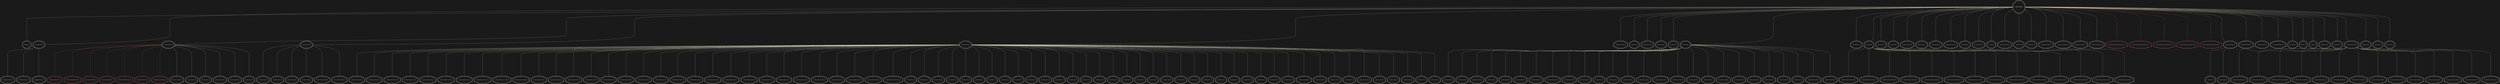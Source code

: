 graph "ltx files tree" {
	graph [bb="0,0,30795,1074",
		bgcolor=grey10
	];
	node [label="\N"];
	"configs/system.ltx"	[color=cornsilk2,
		fontcolor=cornsilk2,
		fontsize="12pt",
		height=2.2222,
		label="configs/system.ltx",
		penwidth=1,
		pos="24813,994",
		shape=tripleoctagon,
		width=2.1065];
	"configs/defines.ltx"	[color=cornsilk2,
		fontcolor=cornsilk2,
		fontsize="7pt",
		height=1.2222,
		label="configs/defines.ltx",
		penwidth=1,
		pos="328.15,501",
		shape=tripleoctagon,
		width=1.4866];
	"configs/system.ltx" -- "configs/defines.ltx"	[color=cornsilk2,
		len=8,
		minlen=10,
		penwidth=1,
		pos="24737,993.05 23249,993.97 328.15,1005.5 328.15,841 328.15,841 328.15,841 328.15,618 328.15,593.93 328.15,567.06 328.15,545.24"];
	"configs/prefetch/prefetch.ltx"	[color=cornsilk2,
		fontcolor=cornsilk2,
		fontsize="7pt",
		height=1.2222,
		label="configs/prefetch/prefetch.ltx",
		penwidth=1,
		pos="473.15,501",
		shape=tripleoctagon,
		width=2.0416];
	"configs/system.ltx" -- "configs/prefetch/prefetch.ltx"	[color=cornsilk2,
		len=8,
		minlen=10,
		penwidth=1,
		pos="24737,992.97 23361,992.46 3679.2,982.63 3679.2,841 3679.2,841 3679.2,841 3679.2,618 3679.2,597.73 1026.2,518.35 546.91,504.17"];
	"configs/creatures/monsters.ltx"	[color=cornsilk2,
		fontcolor=cornsilk2,
		fontsize="7pt",
		height=1.2222,
		label="configs/creatures/monsters.ltx",
		penwidth=1,
		pos="2080.2,501",
		shape=tripleoctagon,
		width=2.165];
	"configs/system.ltx" -- "configs/creatures/monsters.ltx"	[color=cornsilk2,
		len=8,
		minlen=10,
		penwidth=1,
		pos="24737,992.87 23480,990.68 7029.2,959.79 7029.2,841 7029.2,841 7029.2,841 7029.2,618 7029.2,571.5 3728.6,546.13 3682.2,545 3096.3,\
530.75 2390,510.84 2158.1,504.23"];
	"configs/creatures/stalkers.ltx"	[color=cornsilk2,
		fontcolor=cornsilk2,
		fontsize="7pt",
		height=1.2222,
		label="configs/creatures/stalkers.ltx",
		penwidth=1,
		pos="3767.2,501",
		shape=tripleoctagon,
		width=2.1033];
	"configs/system.ltx" -- "configs/creatures/stalkers.ltx"	[color=cornsilk2,
		len=8,
		minlen=10,
		penwidth=1,
		pos="24737,993.02 23750,993.17 13463,991.09 13463,841 13463,841 13463,841 13463,618 13463,554.16 4749.4,507.11 3843.1,502.39"];
	"configs/weapons/weapons.ltx"	[color=cornsilk2,
		fontcolor=cornsilk2,
		fontsize="7pt",
		height=1.2222,
		label="configs/weapons/weapons.ltx",
		penwidth=1,
		pos="11949,501",
		shape=tripleoctagon,
		width=2.1033];
	"configs/system.ltx" -- "configs/weapons/weapons.ltx"	[color=cornsilk2,
		len=8,
		minlen=10,
		penwidth=1,
		pos="24737,992.73 23877,989.54 15975,957.08 15975,841 15975,841 15975,841 15975,618 15975,515.24 12579,503.39 12025,502.14"];
	"configs/misc/inventory_upgrades.ltx"	[color=cornsilk2,
		fontcolor=cornsilk2,
		fontsize="7pt",
		height=1.2222,
		label="configs/misc/inventory_upgrades.ltx",
		penwidth=1,
		pos="19944,501",
		shape=tripleoctagon,
		width=2.4734];
	"configs/system.ltx" -- "configs/misc/inventory_upgrades.ltx"	[color=cornsilk2,
		len=8,
		minlen=10,
		penwidth=1,
		pos="24737,992.68 24119,989.88 19944,966.31 19944,841 19944,841 19944,841 19944,618 19944,593.93 19944,567.06 19944,545.24"];
	"configs/misc/items.ltx"	[color=cornsilk2,
		fontcolor=cornsilk2,
		fontsize="7pt",
		height=1.2222,
		label="configs/misc/items.ltx",
		penwidth=1,
		pos="20112,501",
		shape=tripleoctagon,
		width=1.687];
	"configs/system.ltx" -- "configs/misc/items.ltx"	[color=cornsilk2,
		len=8,
		minlen=10,
		penwidth=1,
		pos="24737,992.6 24133,989.17 20112,961.83 20112,841 20112,841 20112,841 20112,618 20112,593.93 20112,567.06 20112,545.24"];
	"configs/misc/monster_items.ltx"	[color=cornsilk2,
		fontcolor=cornsilk2,
		fontsize="7pt",
		height=1.2222,
		label="configs/misc/monster_items.ltx",
		penwidth=1,
		pos="20270,501",
		shape=tripleoctagon,
		width=2.1958];
	"configs/system.ltx" -- "configs/misc/monster_items.ltx"	[color=cornsilk2,
		len=8,
		minlen=10,
		penwidth=1,
		pos="24737,992.51 24143,988.46 20270,957.59 20270,841 20270,841 20270,841 20270,618 20270,593.93 20270,567.06 20270,545.24"];
	"configs/creatures/actor.ltx"	[color=cornsilk2,
		fontcolor=cornsilk2,
		fontsize="7pt",
		height=1.2222,
		label="configs/creatures/actor.ltx",
		penwidth=1,
		pos="20436,501",
		shape=tripleoctagon,
		width=1.9183];
	"configs/system.ltx" -- "configs/creatures/actor.ltx"	[color=cornsilk2,
		len=8,
		minlen=10,
		penwidth=1,
		pos="24737,992.42 24156,987.7 20436,953.15 20436,841 20436,841 20436,841 20436,618 20436,593.93 20436,567.06 20436,545.24"];
	"configs/misc/bridge.ltx"	[color=cornsilk2,
		fontcolor=cornsilk2,
		fontsize="7pt",
		height=1.2222,
		label="configs/misc/bridge.ltx",
		penwidth=1,
		pos="20585,501",
		shape=tripleoctagon,
		width=1.7333];
	"configs/system.ltx" -- "configs/misc/bridge.ltx"	[color=cornsilk2,
		len=8,
		minlen=10,
		penwidth=1,
		pos="24737,992.32 24167,986.99 20585,949.17 20585,841 20585,841 20585,841 20585,618 20585,593.93 20585,567.06 20585,545.24"];
	"configs/zones/zones.ltx"	[color=cornsilk2,
		fontcolor=cornsilk2,
		fontsize="7pt",
		height=1.2222,
		label="configs/zones/zones.ltx",
		penwidth=1,
		pos="20729,501",
		shape=tripleoctagon,
		width=1.7641];
	"configs/system.ltx" -- "configs/zones/zones.ltx"	[color=cornsilk2,
		len=8,
		minlen=10,
		penwidth=1,
		pos="24737,993.23 24270,994.19 21813,992.03 21813,841 21813,841 21813,841 21813,618 21813,514.73 21025,503.23 20793,502.09"];
	"configs/misc/postprocess.ltx"	[color=cornsilk2,
		fontcolor=cornsilk2,
		fontsize="7pt",
		height=1.2222,
		label="configs/misc/postprocess.ltx",
		penwidth=1,
		pos="22839,501",
		shape=tripleoctagon,
		width=2.0416];
	"configs/system.ltx" -- "configs/misc/postprocess.ltx"	[color=cornsilk2,
		len=8,
		minlen=10,
		penwidth=1,
		pos="24737,991.21 24375,982.15 22839,938.02 22839,841 22839,841 22839,841 22839,618 22839,593.93 22839,567.06 22839,545.24"];
	"configs/misc/outfit.ltx"	[color=cornsilk2,
		fontcolor=cornsilk2,
		fontsize="7pt",
		height=1.2222,
		label="configs/misc/outfit.ltx",
		penwidth=1,
		pos="22991,501",
		shape=tripleoctagon,
		width=1.6716];
	"configs/system.ltx" -- "configs/misc/outfit.ltx"	[color=cornsilk2,
		len=8,
		minlen=10,
		penwidth=1,
		pos="24737,990.52 24400,978.97 23045,927.29 23045,841 23045,841 23045,841 23045,618 23045,590.9 23033,563.28 23020,541.8"];
	"configs/misc/artefacts.ltx"	[color=cornsilk2,
		fontcolor=cornsilk2,
		fontsize="7pt",
		height=1.2222,
		label="configs/misc/artefacts.ltx",
		penwidth=1,
		pos="23137,501",
		shape=tripleoctagon,
		width=1.872];
	"configs/system.ltx" -- "configs/misc/artefacts.ltx"	[color=cornsilk2,
		len=8,
		minlen=10,
		penwidth=1,
		pos="24737,990.16 24410,977.4 23137,922.49 23137,841 23137,841 23137,841 23137,618 23137,593.93 23137,567.06 23137,545.24"];
	"configs/misc/devices.ltx"	[color=cornsilk2,
		fontcolor=cornsilk2,
		fontsize="7pt",
		height=1.2222,
		label="configs/misc/devices.ltx",
		penwidth=1,
		pos="23286,501",
		shape=tripleoctagon,
		width=1.7795];
	"configs/system.ltx" -- "configs/misc/devices.ltx"	[color=cornsilk2,
		len=8,
		minlen=10,
		penwidth=1,
		pos="24737,993.5 24429,994.55 23286,988.53 23286,841 23286,841 23286,841 23286,618 23286,593.93 23286,567.06 23286,545.24"];
	"configs/misc/radiation_counter.ltx"	[color=cornsilk2,
		fontcolor=cornsilk2,
		fontsize="7pt",
		height=1.2222,
		label="configs/misc/radiation_counter.ltx",
		penwidth=1,
		pos="23453,501",
		shape=tripleoctagon,
		width=2.35];
	"configs/system.ltx" -- "configs/misc/radiation_counter.ltx"	[color=cornsilk2,
		len=8,
		minlen=10,
		penwidth=1,
		pos="24737,992.55 24451,989.88 23453,971.22 23453,841 23453,841 23453,841 23453,618 23453,593.93 23453,567.06 23453,545.24"];
	"configs/misc/quest_items.ltx"	[color=cornsilk2,
		fontcolor=cornsilk2,
		fontsize="7pt",
		height=1.2222,
		label="configs/misc/quest_items.ltx",
		penwidth=1,
		pos="23630,501",
		shape=tripleoctagon,
		width=2.0571];
	"configs/system.ltx" -- "configs/misc/quest_items.ltx"	[color=cornsilk2,
		len=8,
		minlen=10,
		penwidth=1,
		pos="24737,991.27 24476,984.3 23630,953.08 23630,841 23630,841 23630,841 23630,618 23630,593.93 23630,567.06 23630,545.24"];
	"configs/misc/upgrade_items.ltx"	[color=cornsilk2,
		fontcolor=cornsilk2,
		fontsize="7pt",
		height=1.2222,
		label="configs/misc/upgrade_items.ltx",
		penwidth=1,
		pos="23801,501",
		shape=tripleoctagon,
		width=2.1958];
	"configs/system.ltx" -- "configs/misc/upgrade_items.ltx"	[color=cornsilk2,
		len=8,
		minlen=10,
		penwidth=1,
		pos="24737,989.58 24502,978.01 23801,935.61 23801,841 23801,841 23801,841 23801,618 23801,593.93 23801,567.06 23801,545.24"];
	"configs/models/dynamic_objects.ltx"	[color=cornsilk2,
		fontcolor=cornsilk2,
		fontsize="7pt",
		height=1.2222,
		label="configs/models/dynamic_objects.ltx",
		penwidth=1,
		pos="23986,501",
		shape=tripleoctagon,
		width=2.4425];
	"configs/system.ltx" -- "configs/models/dynamic_objects.ltx"	[color=cornsilk2,
		len=8,
		minlen=10,
		penwidth=1,
		pos="24737,987.01 24533,969.87 23986,916.96 23986,841 23986,841 23986,841 23986,618 23986,593.93 23986,567.06 23986,545.24"];
	"configs/misc/effectors.ltx"	[color=cornsilk2,
		fontcolor=cornsilk2,
		fontsize="7pt",
		height=1.2222,
		label="configs/misc/effectors.ltx",
		penwidth=1,
		pos="24159,501",
		shape=tripleoctagon,
		width=1.872];
	"configs/system.ltx" -- "configs/misc/effectors.ltx"	[color=cornsilk2,
		len=8,
		minlen=10,
		penwidth=1,
		pos="24737,991.25 24565,985.21 24159,958.52 24159,841 24159,841 24159,841 24159,618 24159,593.93 24159,567.06 24159,545.24"];
	"configs/creatures/helicopter.ltx"	[color=cornsilk2,
		fontcolor=cornsilk2,
		fontsize="7pt",
		height=1.2222,
		label="configs/creatures/helicopter.ltx",
		penwidth=1,
		pos="24323,501",
		shape=tripleoctagon,
		width=2.1958];
	"configs/system.ltx" -- "configs/creatures/helicopter.ltx"	[color=cornsilk2,
		len=8,
		minlen=10,
		penwidth=1,
		pos="24737,985.38 24600,969.42 24323,926.67 24323,841 24323,841 24323,841 24323,618 24323,593.93 24323,567.06 24323,545.24"];
	"configs/external.ltx"	[color=cornsilk2,
		fontcolor=cornsilk2,
		fontsize="7pt",
		height=1.2222,
		label="configs/external.ltx",
		penwidth=1,
		pos="24476,501",
		shape=tripleoctagon,
		width=1.5482];
	"configs/system.ltx" -- "configs/external.ltx"	[color=cornsilk2,
		len=8,
		minlen=10,
		penwidth=1,
		pos="24737,990.99 24638,983.86 24476,954.76 24476,841 24476,841 24476,841 24476,618 24476,593.93 24476,567.06 24476,545.24"];
	"configs/creatures/game_relations.ltx"	[color=cornsilk2,
		fontcolor=cornsilk2,
		fontsize="7pt",
		height=1.2222,
		label="configs/creatures/game_relations.ltx",
		penwidth=1,
		pos="24640,501",
		shape=tripleoctagon,
		width=2.5196];
	"configs/system.ltx" -- "configs/creatures/game_relations.ltx"	[color=cornsilk2,
		len=8,
		minlen=10,
		penwidth=1,
		pos="24737,961.33 24691,936.32 24640,896.37 24640,841 24640,841 24640,841 24640,618 24640,593.93 24640,567.06 24640,545.24"];
	"configs/mp/mp_actor.ltx"	[color=cornsilk2,
		fontcolor=cornsilk2,
		fontsize="7pt",
		height=1.2222,
		label="configs/mp/mp_actor.ltx",
		penwidth=1,
		pos="24813,501",
		shape=tripleoctagon,
		width=1.7949];
	"configs/system.ltx" -- "configs/mp/mp_actor.ltx"	[color=cornsilk2,
		len=8,
		minlen=10,
		penwidth=1,
		pos="24813,913.72 24813,890.3 24813,864.62 24813,841 24813,841 24813,841 24813,618 24813,593.93 24813,567.06 24813,545.24"];
	"configs/mp/team_logo.ltx"	[color=cornsilk2,
		fontcolor=cornsilk2,
		fontsize="7pt",
		height=1.2222,
		label="configs/mp/team_logo.ltx",
		penwidth=1,
		pos="24963,501",
		shape=tripleoctagon,
		width=1.872];
	"configs/system.ltx" -- "configs/mp/team_logo.ltx"	[color=cornsilk2,
		len=8,
		minlen=10,
		penwidth=1,
		pos="24884,955.6 24923,929.41 24963,890.31 24963,841 24963,841 24963,841 24963,618 24963,593.93 24963,567.06 24963,545.24"];
	"configs/mp/weapons_mp/ammo_mp.ltx"	[color=cornsilk2,
		fontcolor=cornsilk2,
		fontsize="7pt",
		height=1.2222,
		label="configs/mp/weapons_mp/ammo_mp.ltx",
		penwidth=1,
		pos="25143,501",
		shape=tripleoctagon,
		width=2.6275];
	"configs/system.ltx" -- "configs/mp/weapons_mp/ammo_mp.ltx"	[color=cornsilk2,
		len=8,
		minlen=10,
		penwidth=1,
		pos="24889,990.34 24986,982.4 25143,952.33 25143,841 25143,841 25143,841 25143,618 25143,593.93 25143,567.06 25143,545.24"];
	"configs/mp/weapons_mp/weapons_mp.ltx"	[color=cornsilk2,
		fontcolor=cornsilk2,
		fontsize="7pt",
		height=1.2222,
		label="configs/mp/weapons_mp/weapons_mp.ltx",
		penwidth=1,
		pos="25356,501",
		shape=tripleoctagon,
		width=2.7817];
	"configs/system.ltx" -- "configs/mp/weapons_mp/weapons_mp.ltx"	[color=cornsilk2,
		len=8,
		minlen=10,
		penwidth=1,
		pos="24889,987.65 25038,975.02 25356,936.88 25356,841 25356,841 25356,841 25356,618 25356,593.93 25356,567.06 25356,545.24"];
	"configs/mp/weapons_mp/outfit_mp.ltx"	[color=cornsilk2,
		fontcolor=cornsilk2,
		fontsize="7pt",
		height=1.2222,
		label="configs/mp/weapons_mp/outfit_mp.ltx",
		penwidth=1,
		pos="25567,501",
		shape=tripleoctagon,
		width=2.5813];
	"configs/system.ltx" -- "configs/mp/weapons_mp/outfit_mp.ltx"	[color=cornsilk2,
		len=8,
		minlen=10,
		penwidth=1,
		pos="24889,993.61 25080,993.12 25567,978.38 25567,841 25567,841 25567,841 25567,618 25567,593.93 25567,567.06 25567,545.24"];
	"configs/mp/weapons_mp/items_mp.ltx"	[color=cornsilk2,
		fontcolor=cornsilk2,
		fontsize="7pt",
		height=1.2222,
		label="configs/mp/weapons_mp/items_mp.ltx",
		penwidth=1,
		pos="25771,501",
		shape=tripleoctagon,
		width=2.5967];
	"configs/system.ltx" -- "configs/mp/weapons_mp/items_mp.ltx"	[color=cornsilk2,
		len=8,
		minlen=10,
		penwidth=1,
		pos="24889,988.94 25116,975.81 25771,930.15 25771,841 25771,841 25771,841 25771,618 25771,593.93 25771,567.06 25771,545.24"];
	"configs/mp/SoundMessages/mp_snd_messages.ltx"	[color=indianred2,
		fontcolor=cornsilk2,
		fontsize="7pt",
		height=1.2222,
		label="configs/mp/SoundMessages/mp_snd_messages.ltx (missing)",
		penwidth=1,
		pos="26020,501",
		shape=tripleoctagon,
		width=3.8302];
	"configs/system.ltx" -- "configs/mp/SoundMessages/mp_snd_messages.ltx"	[color=indianred2,
		len=8,
		minlen=10,
		penwidth=1,
		pos="24889,991.46 25154,985.09 26020,955.51 26020,841 26020,841 26020,841 26020,618 26020,593.93 26020,567.06 26020,545.24"];
	"configs/mp/SoundMessages/ahunt_snd_messages.ltx"	[color=indianred2,
		fontcolor=cornsilk2,
		fontsize="7pt",
		height=1.2222,
		label="configs/mp/SoundMessages/ahunt_snd_messages.ltx (missing)",
		penwidth=1,
		pos="26319,501",
		shape=tripleoctagon,
		width=3.9844];
	"configs/system.ltx" -- "configs/mp/SoundMessages/ahunt_snd_messages.ltx"	[color=indianred2,
		len=8,
		minlen=10,
		penwidth=1,
		pos="24889,993.39 25194,994 26319,986.35 26319,841 26319,841 26319,841 26319,618 26319,593.93 26319,567.06 26319,545.24"];
	"configs/mp/SoundMessages/cta_snd_messages.ltx"	[color=indianred2,
		fontcolor=cornsilk2,
		fontsize="7pt",
		height=1.2222,
		label="configs/mp/SoundMessages/cta_snd_messages.ltx (missing)",
		penwidth=1,
		pos="26618,501",
		shape=tripleoctagon,
		width=3.8302];
	"configs/system.ltx" -- "configs/mp/SoundMessages/cta_snd_messages.ltx"	[color=indianred2,
		len=8,
		minlen=10,
		penwidth=1,
		pos="24889,990.65 25232,979.56 26618,929.2 26618,841 26618,841 26618,841 26618,618 26618,593.93 26618,567.06 26618,545.24"];
	"configs/mp/SoundMessages/dm_snd_messages.ltx"	[color=indianred2,
		fontcolor=cornsilk2,
		fontsize="7pt",
		height=1.2222,
		label="configs/mp/SoundMessages/dm_snd_messages.ltx (missing)",
		penwidth=1,
		pos="26912,501",
		shape=tripleoctagon,
		width=3.8302];
	"configs/system.ltx" -- "configs/mp/SoundMessages/dm_snd_messages.ltx"	[color=indianred2,
		len=8,
		minlen=10,
		penwidth=1,
		pos="24889,991.56 25265,983.91 26912,944.56 26912,841 26912,841 26912,841 26912,618 26912,593.93 26912,567.06 26912,545.24"];
	"configs/mp/SoundMessages/tdm_snd_messages.ltx"	[color=indianred2,
		fontcolor=cornsilk2,
		fontsize="7pt",
		height=1.2222,
		label="configs/mp/SoundMessages/tdm_snd_messages.ltx (missing)",
		penwidth=1,
		pos="27207,501",
		shape=tripleoctagon,
		width=3.8765];
	"configs/system.ltx" -- "configs/mp/SoundMessages/tdm_snd_messages.ltx"	[color=indianred2,
		len=8,
		minlen=10,
		penwidth=1,
		pos="24889,992.24 25297,987.7 27207,960.05 27207,841 27207,841 27207,841 27207,618 27207,593.93 27207,567.06 27207,545.24"];
	"configs/mp/deathmatch_game.ltx"	[color=cornsilk2,
		fontcolor=cornsilk2,
		fontsize="7pt",
		height=1.2222,
		label="configs/mp/deathmatch_game.ltx",
		penwidth=1,
		pos="27449,501",
		shape=tripleoctagon,
		width=2.3346];
	"configs/system.ltx" -- "configs/mp/deathmatch_game.ltx"	[color=cornsilk2,
		len=8,
		minlen=10,
		penwidth=1,
		pos="24889,992.52 25311,989.34 27347,967.43 27347,841 27347,841 27347,841 27347,618 27347,584.61 27371,556.26 27396,535.95"];
	"configs/mp/teamdeathmatch_game.ltx"	[color=cornsilk2,
		fontcolor=cornsilk2,
		fontsize="7pt",
		height=1.2222,
		label="configs/mp/teamdeathmatch_game.ltx",
		penwidth=1,
		pos="27645,501",
		shape=tripleoctagon,
		width=2.6121];
	"configs/system.ltx" -- "configs/mp/teamdeathmatch_game.ltx"	[color=cornsilk2,
		len=8,
		minlen=10,
		penwidth=1,
		pos="24889,993 25339,992.53 27645,983.17 27645,841 27645,841 27645,841 27645,618 27645,593.93 27645,567.06 27645,545.24"];
	"configs/mp/artefacthunt_game.ltx"	[color=cornsilk2,
		fontcolor=cornsilk2,
		fontsize="7pt",
		height=1.2222,
		label="configs/mp/artefacthunt_game.ltx",
		penwidth=1,
		pos="27842,501",
		shape=tripleoctagon,
		width=2.35];
	"configs/system.ltx" -- "configs/mp/artefacthunt_game.ltx"	[color=cornsilk2,
		len=8,
		minlen=10,
		penwidth=1,
		pos="24889,993.27 25358,994.46 27842,993.57 27842,841 27842,841 27842,841 27842,618 27842,593.93 27842,567.06 27842,545.24"];
	"configs/mp/capturetheartefact_game.ltx"	[color=cornsilk2,
		fontcolor=cornsilk2,
		fontsize="7pt",
		height=1.2222,
		label="configs/mp/capturetheartefact_game.ltx",
		penwidth=1,
		pos="28042,501",
		shape=tripleoctagon,
		width=2.7046];
	"configs/system.ltx" -- "configs/mp/capturetheartefact_game.ltx"	[color=cornsilk2,
		len=8,
		minlen=10,
		penwidth=1,
		pos="24889,991.47 25376,981.41 28042,922.59 28042,841 28042,841 28042,841 28042,618 28042,593.93 28042,567.06 28042,545.24"];
	"configs/evaluation.ltx"	[color=cornsilk2,
		fontcolor=cornsilk2,
		fontsize="7pt",
		height=1.2222,
		label="configs/evaluation.ltx",
		penwidth=1,
		pos="28218,501",
		shape=tripleoctagon,
		width=1.6716];
	"configs/system.ltx" -- "configs/evaluation.ltx"	[color=cornsilk2,
		len=8,
		minlen=10,
		penwidth=1,
		pos="24889,991.66 25391,982.52 28218,927.26 28218,841 28218,841 28218,841 28218,618 28218,593.93 28218,567.06 28218,545.24"];
	"configs/fonts.ltx"	[color=cornsilk2,
		fontcolor=cornsilk2,
		fontsize="7pt",
		height=1.2222,
		label="configs/fonts.ltx",
		penwidth=1,
		pos="28345,501",
		shape=tripleoctagon,
		width=1.3632];
	"configs/system.ltx" -- "configs/fonts.ltx"	[color=cornsilk2,
		len=8,
		minlen=10,
		penwidth=1,
		pos="24889,991.78 25402,983.28 28345,930.64 28345,841 28345,841 28345,841 28345,618 28345,593.93 28345,567.06 28345,545.24"];
	"configs/alife.ltx"	[color=cornsilk2,
		fontcolor=cornsilk2,
		fontsize="7pt",
		height=1.2222,
		label="configs/alife.ltx",
		penwidth=1,
		pos="28459,501",
		shape=tripleoctagon,
		width=1.317];
	"configs/system.ltx" -- "configs/alife.ltx"	[color=cornsilk2,
		len=8,
		minlen=10,
		penwidth=1,
		pos="24889,991.88 25411,983.95 28459,933.68 28459,841 28459,841 28459,841 28459,618 28459,593.93 28459,567.06 28459,545.24"];
	"configs/misc/simulation.ltx"	[color=cornsilk2,
		fontcolor=cornsilk2,
		fontsize="7pt",
		height=1.2222,
		label="configs/misc/simulation.ltx",
		penwidth=1,
		pos="28595,501",
		shape=tripleoctagon,
		width=1.9645];
	"configs/system.ltx" -- "configs/misc/simulation.ltx"	[color=cornsilk2,
		len=8,
		minlen=10,
		penwidth=1,
		pos="24889,992 25423,984.69 28595,937.28 28595,841 28595,841 28595,841 28595,618 28595,593.93 28595,567.06 28595,545.24"];
	"configs/misc/respawn.ltx"	[color=cornsilk2,
		fontcolor=cornsilk2,
		fontsize="7pt",
		height=1.2222,
		label="configs/misc/respawn.ltx",
		penwidth=1,
		pos="28750,501",
		shape=tripleoctagon,
		width=1.8412];
	"configs/system.ltx" -- "configs/misc/respawn.ltx"	[color=cornsilk2,
		len=8,
		minlen=10,
		penwidth=1,
		pos="24889,992.12 25436,985.52 28750,941.41 28750,841 28750,841 28750,841 28750,618 28750,593.93 28750,567.06 28750,545.24"];
	"configs/creatures/spawn_sections.ltx"	[color=cornsilk2,
		fontcolor=cornsilk2,
		fontsize="7pt",
		height=1.2222,
		label="configs/creatures/spawn_sections.ltx",
		penwidth=1,
		pos="28925,501",
		shape=tripleoctagon,
		width=2.5196];
	"configs/system.ltx" -- "configs/creatures/spawn_sections.ltx"	[color=cornsilk2,
		len=8,
		minlen=10,
		penwidth=1,
		pos="24889,992.2 25444,986.08 28857,944.27 28857,841 28857,841 28857,841 28857,618 28857,590.92 28871,564.56 28886,543.84"];
	"configs/extracontent.ltx"	[color=cornsilk2,
		fontcolor=cornsilk2,
		fontsize="7pt",
		height=1.2222,
		label="configs/extracontent.ltx",
		penwidth=1,
		pos="29098,501",
		shape=tripleoctagon,
		width=1.7949];
	"configs/system.ltx" -- "configs/extracontent.ltx"	[color=cornsilk2,
		len=8,
		minlen=10,
		penwidth=1,
		pos="24889,992.36 25462,987.28 29098,950.71 29098,841 29098,841 29098,841 29098,618 29098,593.93 29098,567.06 29098,545.24"];
	"configs/localization.ltx"	[color=cornsilk2,
		fontcolor=cornsilk2,
		fontsize="7pt",
		height=1.2222,
		label="configs/localization.ltx",
		penwidth=1,
		pos="29243,501",
		shape=tripleoctagon,
		width=1.7333];
	"configs/system.ltx" -- "configs/localization.ltx"	[color=cornsilk2,
		len=8,
		minlen=10,
		penwidth=1,
		pos="24889,992.45 25474,987.95 29243,954.57 29243,841 29243,841 29243,841 29243,618 29243,593.93 29243,567.06 29243,545.24"];
	"configs/smart_cover.ltx"	[color=cornsilk2,
		fontcolor=cornsilk2,
		fontsize="7pt",
		height=1.2222,
		label="configs/smart_cover.ltx",
		penwidth=1,
		pos="29386,501",
		shape=tripleoctagon,
		width=1.7487];
	"configs/system.ltx" -- "configs/smart_cover.ltx"	[color=cornsilk2,
		len=8,
		minlen=10,
		penwidth=1,
		pos="24889,992.53 25485,988.6 29386,958.39 29386,841 29386,841 29386,841 29386,618 29386,593.93 29386,567.06 29386,545.24"];
	"configs/prefetch/prefetch_globals.ltx"	[color=cornsilk2,
		fontcolor=cornsilk2,
		fontsize="7pt",
		height=1.2222,
		label="configs/prefetch/prefetch_globals.ltx",
		penwidth=1,
		pos="90.151,44",
		shape=tripleoctagon,
		width=2.5042];
	"configs/prefetch/prefetch.ltx" -- "configs/prefetch/prefetch_globals.ltx"	[color=cornsilk2,
		len=8,
		minlen=10,
		penwidth=1,
		pos="420.21,469.84 410.72,465.13 400.78,460.63 391.15,457 262.34,408.45 90.151,521.66 90.151,384 90.151,384 90.151,384 90.151,161 90.151,\
136.93 90.151,110.06 90.151,88.243"];
	"configs/prefetch/prefetch_single.ltx"	[color=cornsilk2,
		fontcolor=cornsilk2,
		fontsize="7pt",
		height=1.2222,
		label="configs/prefetch/prefetch_single.ltx",
		penwidth=1,
		pos="286.15,44",
		shape=tripleoctagon,
		width=2.4271];
	"configs/prefetch/prefetch.ltx" -- "configs/prefetch/prefetch_single.ltx"	[color=cornsilk2,
		len=8,
		minlen=10,
		penwidth=1,
		pos="420.06,470.01 364.78,438.35 286.15,391.93 286.15,384 286.15,384 286.15,384 286.15,161 286.15,136.93 286.15,110.06 286.15,88.243"];
	"configs/prefetch/prefetch_mp.ltx"	[color=cornsilk2,
		fontcolor=cornsilk2,
		fontsize="7pt",
		height=1.2222,
		label="configs/prefetch/prefetch_mp.ltx",
		penwidth=1,
		pos="473.15,44",
		shape=tripleoctagon,
		width=2.2729];
	"configs/prefetch/prefetch.ltx" -- "configs/prefetch/prefetch_mp.ltx"	[color=cornsilk2,
		len=8,
		minlen=10,
		penwidth=1,
		pos="473.15,456.76 473.15,434.94 473.15,408.07 473.15,384 473.15,384 473.15,384 473.15,161 473.15,136.93 473.15,110.06 473.15,88.243"];
	"configs/creatures/M_flesh.ltx"	[color=indianred2,
		fontcolor=cornsilk2,
		fontsize="7pt",
		height=1.2222,
		label="configs/creatures/M_flesh.ltx (missing)",
		penwidth=1,
		pos="668.15,44",
		shape=tripleoctagon,
		width=2.643];
	"configs/creatures/monsters.ltx" -- "configs/creatures/M_flesh.ltx"	[color=indianred2,
		len=8,
		minlen=10,
		penwidth=1,
		pos="2002.2,497.71 1706.2,488.52 668.15,451.49 668.15,384 668.15,384 668.15,384 668.15,161 668.15,136.93 668.15,110.06 668.15,88.243"];
	"configs/creatures/M_bloodsucker.ltx"	[color=indianred2,
		fontcolor=cornsilk2,
		fontsize="7pt",
		height=1.2222,
		label="configs/creatures/M_bloodsucker.ltx (missing)",
		penwidth=1,
		pos="891.15,44",
		shape=tripleoctagon,
		width=3.0439];
	"configs/creatures/monsters.ltx" -- "configs/creatures/M_bloodsucker.ltx"	[color=indianred2,
		len=8,
		minlen=10,
		penwidth=1,
		pos="2002.1,500.59 1737.6,501.58 891.15,496 891.15,384 891.15,384 891.15,384 891.15,161 891.15,136.93 891.15,110.06 891.15,88.243"];
	"configs/creatures/M_dog.ltx"	[color=indianred2,
		fontcolor=cornsilk2,
		fontsize="7pt",
		height=1.2222,
		label="configs/creatures/M_dog.ltx (missing)",
		penwidth=1,
		pos="1112.2,44",
		shape=tripleoctagon,
		width=2.5813];
	"configs/creatures/monsters.ltx" -- "configs/creatures/M_dog.ltx"	[color=indianred2,
		len=8,
		minlen=10,
		penwidth=1,
		pos="2002.2,498.81 1772.1,494.27 1112.2,473.44 1112.2,384 1112.2,384 1112.2,384 1112.2,161 1112.2,136.93 1112.2,110.06 1112.2,88.243"];
	"configs/creatures/M_boar.ltx"	[color=indianred2,
		fontcolor=cornsilk2,
		fontsize="7pt",
		height=1.2222,
		label="configs/creatures/M_boar.ltx (missing)",
		penwidth=1,
		pos="1317.2,44",
		shape=tripleoctagon,
		width=2.6121];
	"configs/creatures/monsters.ltx" -- "configs/creatures/M_boar.ltx"	[color=indianred2,
		len=8,
		minlen=10,
		penwidth=1,
		pos="2002.1,496.24 1807.6,485.83 1317.2,452.75 1317.2,384 1317.2,384 1317.2,384 1317.2,161 1317.2,136.93 1317.2,110.06 1317.2,88.243"];
	"configs/creatures/M_pseudodog.ltx"	[color=indianred2,
		fontcolor=cornsilk2,
		fontsize="7pt",
		height=1.2222,
		label="configs/creatures/M_pseudodog.ltx (missing)",
		penwidth=1,
		pos="1536.2,44",
		shape=tripleoctagon,
		width=2.9822];
	"configs/creatures/monsters.ltx" -- "configs/creatures/M_pseudodog.ltx"	[color=indianred2,
		len=8,
		minlen=10,
		penwidth=1,
		pos="2002.2,499.42 1851.8,496.18 1536.2,478.15 1536.2,384 1536.2,384 1536.2,384 1536.2,161 1536.2,136.93 1536.2,110.06 1536.2,88.243"];
	"configs/creatures/M_giant.ltx"	[color=indianred2,
		fontcolor=cornsilk2,
		fontsize="7pt",
		height=1.2222,
		label="configs/creatures/M_giant.ltx (missing)",
		penwidth=1,
		pos="1757.2,44",
		shape=tripleoctagon,
		width=2.6584];
	"configs/creatures/monsters.ltx" -- "configs/creatures/M_giant.ltx"	[color=indianred2,
		len=8,
		minlen=10,
		penwidth=1,
		pos="2002,487.88 1906.4,470.8 1757.2,435.84 1757.2,384 1757.2,384 1757.2,384 1757.2,161 1757.2,136.93 1757.2,110.06 1757.2,88.243"];
	"configs/creatures/M_controller.ltx"	[color=indianred2,
		fontcolor=cornsilk2,
		fontsize="7pt",
		height=1.2222,
		label="configs/creatures/M_controller.ltx (missing)",
		penwidth=1,
		pos="1975.2,44",
		shape=tripleoctagon,
		width=2.9051];
	"configs/creatures/monsters.ltx" -- "configs/creatures/M_controller.ltx"	[color=indianred2,
		len=8,
		minlen=10,
		penwidth=1,
		pos="2027.7,468.08 2001.4,447.77 1975.2,418.77 1975.2,384 1975.2,384 1975.2,384 1975.2,161 1975.2,136.93 1975.2,110.06 1975.2,88.243"];
	"configs/creatures/m_poltergeist.ltx"	[color=cornsilk2,
		fontcolor=cornsilk2,
		fontsize="7pt",
		height=1.2222,
		label="configs/creatures/m_poltergeist.ltx",
		penwidth=1,
		pos="2185.2,44",
		shape=tripleoctagon,
		width=2.4271];
	"configs/creatures/monsters.ltx" -- "configs/creatures/m_poltergeist.ltx"	[color=cornsilk2,
		len=8,
		minlen=10,
		penwidth=1,
		pos="2132.7,468.08 2158.9,447.77 2185.2,418.77 2185.2,384 2185.2,384 2185.2,384 2185.2,161 2185.2,136.93 2185.2,110.06 2185.2,88.243"];
	"configs/creatures/m_snork.ltx"	[color=cornsilk2,
		fontcolor=cornsilk2,
		fontsize="7pt",
		height=1.2222,
		label="configs/creatures/m_snork.ltx",
		penwidth=1,
		pos="2367.2,44",
		shape=tripleoctagon,
		width=2.1187];
	"configs/creatures/monsters.ltx" -- "configs/creatures/m_snork.ltx"	[color=cornsilk2,
		len=8,
		minlen=10,
		penwidth=1,
		pos="2158.2,484.39 2243.2,465.1 2367.2,429.21 2367.2,384 2367.2,384 2367.2,384 2367.2,161 2367.2,136.93 2367.2,110.06 2367.2,88.243"];
	"configs/creatures/m_crow.ltx"	[color=cornsilk2,
		fontcolor=cornsilk2,
		fontsize="7pt",
		height=1.2222,
		label="configs/creatures/m_crow.ltx",
		penwidth=1,
		pos="2535.2,44",
		shape=tripleoctagon,
		width=2.0571];
	"configs/creatures/monsters.ltx" -- "configs/creatures/m_crow.ltx"	[color=cornsilk2,
		len=8,
		minlen=10,
		penwidth=1,
		pos="2158.1,496.1 2288.1,487.45 2535.2,460.88 2535.2,384 2535.2,384 2535.2,384 2535.2,161 2535.2,136.93 2535.2,110.06 2535.2,88.243"];
	"configs/creatures/m_tushkano.ltx"	[color=cornsilk2,
		fontcolor=cornsilk2,
		fontsize="7pt",
		height=1.2222,
		label="configs/creatures/m_tushkano.ltx",
		penwidth=1,
		pos="2711.2,44",
		shape=tripleoctagon,
		width=2.3192];
	"configs/creatures/monsters.ltx" -- "configs/creatures/m_tushkano.ltx"	[color=cornsilk2,
		len=8,
		minlen=10,
		penwidth=1,
		pos="2158.2,493.72 2327,479.07 2711.2,439.62 2711.2,384 2711.2,384 2711.2,384 2711.2,161 2711.2,136.93 2711.2,110.06 2711.2,88.243"];
	"configs/creatures/m_phantom.ltx"	[color=cornsilk2,
		fontcolor=cornsilk2,
		fontsize="7pt",
		height=1.2222,
		label="configs/creatures/m_phantom.ltx",
		penwidth=1,
		pos="2895.2,44",
		shape=tripleoctagon,
		width=2.3038];
	"configs/creatures/monsters.ltx" -- "configs/creatures/m_phantom.ltx"	[color=cornsilk2,
		len=8,
		minlen=10,
		penwidth=1,
		pos="2158.3,497.01 2362.3,488.16 2895.2,457.96 2895.2,384 2895.2,384 2895.2,384 2895.2,161 2895.2,136.93 2895.2,110.06 2895.2,88.243"];
	"configs/creatures/m_rat.ltx"	[color=cornsilk2,
		fontcolor=cornsilk2,
		fontsize="7pt",
		height=1.2222,
		label="configs/creatures/m_rat.ltx",
		penwidth=1,
		pos="3067.2,44",
		shape=tripleoctagon,
		width=1.9645];
	"configs/creatures/monsters.ltx" -- "configs/creatures/m_rat.ltx"	[color=cornsilk2,
		len=8,
		minlen=10,
		penwidth=1,
		pos="2158.4,498.99 2391.9,494.94 3067.2,475.33 3067.2,384 3067.2,384 3067.2,384 3067.2,161 3067.2,136.93 3067.2,110.06 3067.2,88.243"];
	"configs/creatures/m_stalker.ltx"	[color=cornsilk2,
		fontcolor=cornsilk2,
		fontsize="7pt",
		height=1.2222,
		label="configs/creatures/m_stalker.ltx",
		penwidth=1,
		pos="3235.2,44",
		shape=tripleoctagon,
		width=2.1958];
	"configs/creatures/stalkers.ltx" -- "configs/creatures/m_stalker.ltx"	[color=cornsilk2,
		len=8,
		minlen=10,
		penwidth=1,
		pos="3691.2,499.09 3544.2,495.25 3235.2,476.23 3235.2,384 3235.2,384 3235.2,384 3235.2,161 3235.2,136.93 3235.2,110.06 3235.2,88.243"];
	"configs/creatures/m_person.ltx"	[color=cornsilk2,
		fontcolor=cornsilk2,
		fontsize="7pt",
		height=1.2222,
		label="configs/creatures/m_person.ltx",
		penwidth=1,
		pos="3411.2,44",
		shape=tripleoctagon,
		width=2.1958];
	"configs/creatures/stalkers.ltx" -- "configs/creatures/m_person.ltx"	[color=cornsilk2,
		len=8,
		minlen=10,
		penwidth=1,
		pos="3691.2,490.81 3586.7,475.99 3411.2,442.42 3411.2,384 3411.2,384 3411.2,384 3411.2,161 3411.2,136.93 3411.2,110.06 3411.2,88.243"];
	"configs/creatures/immunities.ltx"	[color=cornsilk2,
		fontcolor=cornsilk2,
		fontsize="7pt",
		height=1.2222,
		label="configs/creatures/immunities.ltx",
		penwidth=1,
		pos="3590.2,44",
		shape=tripleoctagon,
		width=2.2729];
	"configs/creatures/stalkers.ltx" -- "configs/creatures/immunities.ltx"	[color=cornsilk2,
		len=8,
		minlen=10,
		penwidth=1,
		pos="3691.3,481.9 3643.3,465.41 3590.2,435.53 3590.2,384 3590.2,384 3590.2,384 3590.2,161 3590.2,136.93 3590.2,110.06 3590.2,88.243"];
	"configs/creatures/damages.ltx"	[color=cornsilk2,
		fontcolor=cornsilk2,
		fontsize="7pt",
		height=1.2222,
		label="configs/creatures/damages.ltx",
		penwidth=1,
		pos="3767.2,44",
		shape=tripleoctagon,
		width=2.1496];
	"configs/creatures/stalkers.ltx" -- "configs/creatures/damages.ltx"	[color=cornsilk2,
		len=8,
		minlen=10,
		penwidth=1,
		pos="3767.2,456.76 3767.2,434.94 3767.2,408.07 3767.2,384 3767.2,384 3767.2,384 3767.2,161 3767.2,136.93 3767.2,110.06 3767.2,88.243"];
	"configs/creatures/m_stalker_zombied.ltx"	[color=cornsilk2,
		fontcolor=cornsilk2,
		fontsize="7pt",
		height=1.2222,
		label="configs/creatures/m_stalker_zombied.ltx",
		penwidth=1,
		pos="3961.2,44",
		shape=tripleoctagon,
		width=2.7355];
	"configs/creatures/stalkers.ltx" -- "configs/creatures/m_stalker_zombied.ltx"	[color=cornsilk2,
		len=8,
		minlen=10,
		penwidth=1,
		pos="3843,486.12 3897.4,471.27 3961.2,441.59 3961.2,384 3961.2,384 3961.2,384 3961.2,161 3961.2,136.93 3961.2,110.06 3961.2,88.243"];
	"configs/creatures/m_stalker_monolith.ltx"	[color=cornsilk2,
		fontcolor=cornsilk2,
		fontsize="7pt",
		height=1.2222,
		label="configs/creatures/m_stalker_monolith.ltx",
		penwidth=1,
		pos="4177.2,44",
		shape=tripleoctagon,
		width=2.7509];
	"configs/creatures/stalkers.ltx" -- "configs/creatures/m_stalker_monolith.ltx"	[color=cornsilk2,
		len=8,
		minlen=10,
		penwidth=1,
		pos="3843.3,494.06 3961.9,482.7 4177.2,452.61 4177.2,384 4177.2,384 4177.2,384 4177.2,161 4177.2,136.93 4177.2,110.06 4177.2,88.243"];
	"configs/weapons/delayed_action_fuse.ltx"	[color=cornsilk2,
		fontcolor=cornsilk2,
		fontsize="7pt",
		height=1.2222,
		label="configs/weapons/delayed_action_fuse.ltx",
		penwidth=1,
		pos="4393.2,44",
		shape=tripleoctagon,
		width=2.7509];
	"configs/weapons/weapons.ltx" -- "configs/weapons/delayed_action_fuse.ltx"	[color=cornsilk2,
		len=8,
		minlen=10,
		penwidth=1,
		pos="11873,499.87 11083,498.37 4393.2,482.76 4393.2,384 4393.2,384 4393.2,384 4393.2,161 4393.2,136.93 4393.2,110.06 4393.2,88.243"];
	"configs/weapons/upgrades_properties.ltx"	[color=cornsilk2,
		fontcolor=cornsilk2,
		fontsize="7pt",
		height=1.2222,
		label="configs/weapons/upgrades_properties.ltx",
		penwidth=1,
		pos="4610.2,44",
		shape=tripleoctagon,
		width=2.7663];
	"configs/weapons/weapons.ltx" -- "configs/weapons/upgrades_properties.ltx"	[color=cornsilk2,
		len=8,
		minlen=10,
		penwidth=1,
		pos="11873,499.83 11096,498 4610.2,479.83 4610.2,384 4610.2,384 4610.2,384 4610.2,161 4610.2,136.93 4610.2,110.06 4610.2,88.243"];
	"configs/weapons/upgrades/w_abakan_up.ltx"	[color=cornsilk2,
		fontcolor=cornsilk2,
		fontsize="7pt",
		height=1.2222,
		label="configs/weapons/upgrades/w_abakan_up.ltx",
		penwidth=1,
		pos="4833.2,44",
		shape=tripleoctagon,
		width=2.9359];
	"configs/weapons/weapons.ltx" -- "configs/weapons/upgrades/w_abakan_up.ltx"	[color=cornsilk2,
		len=8,
		minlen=10,
		penwidth=1,
		pos="11873,499.79 11109,497.61 4833.2,476.83 4833.2,384 4833.2,384 4833.2,384 4833.2,161 4833.2,136.93 4833.2,110.06 4833.2,88.243"];
	"configs/weapons/upgrades/w_ak74_up.ltx"	[color=cornsilk2,
		fontcolor=cornsilk2,
		fontsize="7pt",
		height=1.2222,
		label="configs/weapons/upgrades/w_ak74_up.ltx",
		penwidth=1,
		pos="5057.2,44",
		shape=tripleoctagon,
		width=2.7972];
	"configs/weapons/weapons.ltx" -- "configs/weapons/upgrades/w_ak74_up.ltx"	[color=cornsilk2,
		len=8,
		minlen=10,
		penwidth=1,
		pos="11873,499.75 11122,497.2 5057.2,473.81 5057.2,384 5057.2,384 5057.2,384 5057.2,161 5057.2,136.93 5057.2,110.06 5057.2,88.243"];
	"configs/weapons/upgrades/w_ak74u_up.ltx"	[color=cornsilk2,
		fontcolor=cornsilk2,
		fontsize="7pt",
		height=1.2222,
		label="configs/weapons/upgrades/w_ak74u_up.ltx",
		penwidth=1,
		pos="5279.2,44",
		shape=tripleoctagon,
		width=2.8588];
	"configs/weapons/weapons.ltx" -- "configs/weapons/upgrades/w_ak74u_up.ltx"	[color=cornsilk2,
		len=8,
		minlen=10,
		penwidth=1,
		pos="11873,499.71 11137,496.79 5279.2,470.83 5279.2,384 5279.2,384 5279.2,384 5279.2,161 5279.2,136.93 5279.2,110.06 5279.2,88.243"];
	"configs/weapons/upgrades/w_beretta_up.ltx"	[color=cornsilk2,
		fontcolor=cornsilk2,
		fontsize="7pt",
		height=1.2222,
		label="configs/weapons/upgrades/w_beretta_up.ltx",
		penwidth=1,
		pos="5506.2,44",
		shape=tripleoctagon,
		width=2.9359];
	"configs/weapons/weapons.ltx" -- "configs/weapons/upgrades/w_beretta_up.ltx"	[color=cornsilk2,
		len=8,
		minlen=10,
		penwidth=1,
		pos="11873,499.66 11150,496.34 5506.2,467.76 5506.2,384 5506.2,384 5506.2,384 5506.2,161 5506.2,136.93 5506.2,110.06 5506.2,88.243"];
	"configs/weapons/upgrades/w_bm16_up.ltx"	[color=cornsilk2,
		fontcolor=cornsilk2,
		fontsize="7pt",
		height=1.2222,
		label="configs/weapons/upgrades/w_bm16_up.ltx",
		penwidth=1,
		pos="5732.2,44",
		shape=tripleoctagon,
		width=2.828];
	"configs/weapons/weapons.ltx" -- "configs/weapons/upgrades/w_bm16_up.ltx"	[color=cornsilk2,
		len=8,
		minlen=10,
		penwidth=1,
		pos="11873,499.61 11165,495.9 5732.2,464.73 5732.2,384 5732.2,384 5732.2,384 5732.2,161 5732.2,136.93 5732.2,110.06 5732.2,88.243"];
	"configs/weapons/upgrades/w_colt1911_up.ltx"	[color=cornsilk2,
		fontcolor=cornsilk2,
		fontsize="7pt",
		height=1.2222,
		label="configs/weapons/upgrades/w_colt1911_up.ltx",
		penwidth=1,
		pos="5960.2,44",
		shape=tripleoctagon,
		width=2.9976];
	"configs/weapons/weapons.ltx" -- "configs/weapons/upgrades/w_colt1911_up.ltx"	[color=cornsilk2,
		len=8,
		minlen=10,
		penwidth=1,
		pos="11873,499.56 11180,495.42 5960.2,461.67 5960.2,384 5960.2,384 5960.2,384 5960.2,161 5960.2,136.93 5960.2,110.06 5960.2,88.243"];
	"configs/weapons/upgrades/w_desert_eagle_up.ltx"	[color=cornsilk2,
		fontcolor=cornsilk2,
		fontsize="7pt",
		height=1.2222,
		label="configs/weapons/upgrades/w_desert_eagle_up.ltx",
		penwidth=1,
		pos="6203.2,44",
		shape=tripleoctagon,
		width=3.2443];
	"configs/weapons/weapons.ltx" -- "configs/weapons/upgrades/w_desert_eagle_up.ltx"	[color=cornsilk2,
		len=8,
		minlen=10,
		penwidth=1,
		pos="11873,499.5 11196,494.89 6203.2,458.4 6203.2,384 6203.2,384 6203.2,384 6203.2,161 6203.2,136.93 6203.2,110.06 6203.2,88.243"];
	"configs/weapons/upgrades/w_fn2000_up.ltx"	[color=cornsilk2,
		fontcolor=cornsilk2,
		fontsize="7pt",
		height=1.2222,
		label="configs/weapons/upgrades/w_fn2000_up.ltx",
		penwidth=1,
		pos="6442.2,44",
		shape=tripleoctagon,
		width=2.8897];
	"configs/weapons/weapons.ltx" -- "configs/weapons/upgrades/w_fn2000_up.ltx"	[color=cornsilk2,
		len=8,
		minlen=10,
		penwidth=1,
		pos="11873,499.43 11212,494.34 6442.2,455.2 6442.2,384 6442.2,384 6442.2,384 6442.2,161 6442.2,136.93 6442.2,110.06 6442.2,88.243"];
	"configs/weapons/upgrades/w_fort_up.ltx"	[color=cornsilk2,
		fontcolor=cornsilk2,
		fontsize="7pt",
		height=1.2222,
		label="configs/weapons/upgrades/w_fort_up.ltx",
		penwidth=1,
		pos="6661.2,44",
		shape=tripleoctagon,
		width=2.7046];
	"configs/weapons/weapons.ltx" -- "configs/weapons/upgrades/w_fort_up.ltx"	[color=cornsilk2,
		len=8,
		minlen=10,
		penwidth=1,
		pos="11873,499.36 11227,493.82 6661.2,452.26 6661.2,384 6661.2,384 6661.2,384 6661.2,161 6661.2,136.93 6661.2,110.06 6661.2,88.243"];
	"configs/weapons/upgrades/w_g36_up.ltx"	[color=cornsilk2,
		fontcolor=cornsilk2,
		fontsize="7pt",
		height=1.2222,
		label="configs/weapons/upgrades/w_g36_up.ltx",
		penwidth=1,
		pos="6874.2,44",
		shape=tripleoctagon,
		width=2.7201];
	"configs/weapons/weapons.ltx" -- "configs/weapons/upgrades/w_g36_up.ltx"	[color=cornsilk2,
		len=8,
		minlen=10,
		penwidth=1,
		pos="11873,499.66 11343,497.1 8183.3,479.6 7224.2,421 7068,411.46 6874.2,540.42 6874.2,384 6874.2,384 6874.2,384 6874.2,161 6874.2,136.93 \
6874.2,110.06 6874.2,88.243"];
	"configs/weapons/upgrades/w_groza_up.ltx"	[color=cornsilk2,
		fontcolor=cornsilk2,
		fontsize="7pt",
		height=1.2222,
		label="configs/weapons/upgrades/w_groza_up.ltx",
		penwidth=1,
		pos="7092.2,44",
		shape=tripleoctagon,
		width=2.828];
	"configs/weapons/weapons.ltx" -- "configs/weapons/upgrades/w_groza_up.ltx"	[color=cornsilk2,
		len=8,
		minlen=10,
		penwidth=1,
		pos="11873,500.24 11257,501.96 7092.2,508.97 7092.2,384 7092.2,384 7092.2,384 7092.2,161 7092.2,136.93 7092.2,110.06 7092.2,88.243"];
	"configs/weapons/upgrades/w_hpsa_up.ltx"	[color=cornsilk2,
		fontcolor=cornsilk2,
		fontsize="7pt",
		height=1.2222,
		label="configs/weapons/upgrades/w_hpsa_up.ltx",
		penwidth=1,
		pos="7312.2,44",
		shape=tripleoctagon,
		width=2.7817];
	"configs/weapons/weapons.ltx" -- "configs/weapons/upgrades/w_hpsa_up.ltx"	[color=cornsilk2,
		len=8,
		minlen=10,
		penwidth=1,
		pos="11873,500.15 11272,501.13 7312.2,503.06 7312.2,384 7312.2,384 7312.2,384 7312.2,161 7312.2,136.93 7312.2,110.06 7312.2,88.243"];
	"configs/weapons/upgrades/w_l85_up.ltx"	[color=cornsilk2,
		fontcolor=cornsilk2,
		fontsize="7pt",
		height=1.2222,
		label="configs/weapons/upgrades/w_l85_up.ltx",
		penwidth=1,
		pos="7527.2,44",
		shape=tripleoctagon,
		width=2.6892];
	"configs/weapons/weapons.ltx" -- "configs/weapons/upgrades/w_l85_up.ltx"	[color=cornsilk2,
		len=8,
		minlen=10,
		penwidth=1,
		pos="11873,500.06 11289,500.29 7527.2,497.34 7527.2,384 7527.2,384 7527.2,384 7527.2,161 7527.2,136.93 7527.2,110.06 7527.2,88.243"];
	"configs/weapons/upgrades/w_lr300_up.ltx"	[color=cornsilk2,
		fontcolor=cornsilk2,
		fontsize="7pt",
		height=1.2222,
		label="configs/weapons/upgrades/w_lr300_up.ltx",
		penwidth=1,
		pos="7743.2,44",
		shape=tripleoctagon,
		width=2.7972];
	"configs/weapons/weapons.ltx" -- "configs/weapons/upgrades/w_lr300_up.ltx"	[color=cornsilk2,
		len=8,
		minlen=10,
		penwidth=1,
		pos="11873,499.96 11304,499.39 7743.2,491.55 7743.2,384 7743.2,384 7743.2,384 7743.2,161 7743.2,136.93 7743.2,110.06 7743.2,88.243"];
	"configs/weapons/upgrades/w_mp5_up.ltx"	[color=cornsilk2,
		fontcolor=cornsilk2,
		fontsize="7pt",
		height=1.2222,
		label="configs/weapons/upgrades/w_mp5_up.ltx",
		penwidth=1,
		pos="7961.2,44",
		shape=tripleoctagon,
		width=2.7509];
	"configs/weapons/weapons.ltx" -- "configs/weapons/upgrades/w_mp5_up.ltx"	[color=cornsilk2,
		len=8,
		minlen=10,
		penwidth=1,
		pos="11873,499.84 11322,498.44 7961.2,485.73 7961.2,384 7961.2,384 7961.2,384 7961.2,161 7961.2,136.93 7961.2,110.06 7961.2,88.243"];
	"configs/weapons/upgrades/w_pb_up.ltx"	[color=cornsilk2,
		fontcolor=cornsilk2,
		fontsize="7pt",
		height=1.2222,
		label="configs/weapons/upgrades/w_pb_up.ltx",
		penwidth=1,
		pos="8174.2,44",
		shape=tripleoctagon,
		width=2.6584];
	"configs/weapons/weapons.ltx" -- "configs/weapons/upgrades/w_pb_up.ltx"	[color=cornsilk2,
		len=8,
		minlen=10,
		penwidth=1,
		pos="11873,499.71 11340,497.47 8174.2,480.07 8174.2,384 8174.2,384 8174.2,384 8174.2,161 8174.2,136.93 8174.2,110.06 8174.2,88.243"];
	"configs/weapons/upgrades/w_pkm_up.ltx"	[color=cornsilk2,
		fontcolor=cornsilk2,
		fontsize="7pt",
		height=1.2222,
		label="configs/weapons/upgrades/w_pkm_up.ltx",
		penwidth=1,
		pos="8387.2,44",
		shape=tripleoctagon,
		width=2.7509];
	"configs/weapons/weapons.ltx" -- "configs/weapons/upgrades/w_pkm_up.ltx"	[color=cornsilk2,
		len=8,
		minlen=10,
		penwidth=1,
		pos="11873,499.57 11357,496.42 8387.2,474.39 8387.2,384 8387.2,384 8387.2,384 8387.2,161 8387.2,136.93 8387.2,110.06 8387.2,88.243"];
	"configs/weapons/upgrades/w_pm_up.ltx"	[color=cornsilk2,
		fontcolor=cornsilk2,
		fontsize="7pt",
		height=1.2222,
		label="configs/weapons/upgrades/w_pm_up.ltx",
		penwidth=1,
		pos="8601.2,44",
		shape=tripleoctagon,
		width=2.6892];
	"configs/weapons/weapons.ltx" -- "configs/weapons/upgrades/w_pm_up.ltx"	[color=cornsilk2,
		len=8,
		minlen=10,
		penwidth=1,
		pos="11873,499.41 11376,495.33 8601.2,468.72 8601.2,384 8601.2,384 8601.2,384 8601.2,161 8601.2,136.93 8601.2,110.06 8601.2,88.243"];
	"configs/weapons/upgrades/w_sig220_up.ltx"	[color=cornsilk2,
		fontcolor=cornsilk2,
		fontsize="7pt",
		height=1.2222,
		label="configs/weapons/upgrades/w_sig220_up.ltx",
		penwidth=1,
		pos="8820.2,44",
		shape=tripleoctagon,
		width=2.8897];
	"configs/weapons/weapons.ltx" -- "configs/weapons/upgrades/w_sig220_up.ltx"	[color=cornsilk2,
		len=8,
		minlen=10,
		penwidth=1,
		pos="11873,499.23 11396,494.12 8820.2,462.91 8820.2,384 8820.2,384 8820.2,384 8820.2,161 8820.2,136.93 8820.2,110.06 8820.2,88.243"];
	"configs/weapons/upgrades/w_sig550_up.ltx"	[color=cornsilk2,
		fontcolor=cornsilk2,
		fontsize="7pt",
		height=1.2222,
		label="configs/weapons/upgrades/w_sig550_up.ltx",
		penwidth=1,
		pos="9046.2,44",
		shape=tripleoctagon,
		width=2.8897];
	"configs/weapons/weapons.ltx" -- "configs/weapons/upgrades/w_sig550_up.ltx"	[color=cornsilk2,
		len=8,
		minlen=10,
		penwidth=1,
		pos="11873,499.01 11416,492.77 9046.2,456.92 9046.2,384 9046.2,384 9046.2,384 9046.2,161 9046.2,136.93 9046.2,110.06 9046.2,88.243"];
	"configs/weapons/upgrades/w_spas12_up.ltx"	[color=cornsilk2,
		fontcolor=cornsilk2,
		fontsize="7pt",
		height=1.2222,
		label="configs/weapons/upgrades/w_spas12_up.ltx",
		penwidth=1,
		pos="9273.2,44",
		shape=tripleoctagon,
		width=2.9051];
	"configs/weapons/weapons.ltx" -- "configs/weapons/upgrades/w_spas12_up.ltx"	[color=cornsilk2,
		len=8,
		minlen=10,
		penwidth=1,
		pos="11873,498.75 11438,491.3 9273.2,450.92 9273.2,384 9273.2,384 9273.2,384 9273.2,161 9273.2,136.93 9273.2,110.06 9273.2,88.243"];
	"configs/weapons/upgrades/w_svd_up.ltx"	[color=cornsilk2,
		fontcolor=cornsilk2,
		fontsize="7pt",
		height=1.2222,
		label="configs/weapons/upgrades/w_svd_up.ltx",
		penwidth=1,
		pos="9493.2,44",
		shape=tripleoctagon,
		width=2.7046];
	"configs/weapons/weapons.ltx" -- "configs/weapons/upgrades/w_svd_up.ltx"	[color=cornsilk2,
		len=8,
		minlen=10,
		penwidth=1,
		pos="11873,498.45 11459,489.73 9493.2,445.11 9493.2,384 9493.2,384 9493.2,384 9493.2,161 9493.2,136.93 9493.2,110.06 9493.2,88.243"];
	"configs/weapons/upgrades/w_svu_up.ltx"	[color=cornsilk2,
		fontcolor=cornsilk2,
		fontsize="7pt",
		height=1.2222,
		label="configs/weapons/upgrades/w_svu_up.ltx",
		penwidth=1,
		pos="9706.2,44",
		shape=tripleoctagon,
		width=2.7046];
	"configs/weapons/weapons.ltx" -- "configs/weapons/upgrades/w_svu_up.ltx"	[color=cornsilk2,
		len=8,
		minlen=10,
		penwidth=1,
		pos="11873,500.13 11481,500.31 9706.2,495.01 9706.2,384 9706.2,384 9706.2,384 9706.2,161 9706.2,136.93 9706.2,110.06 9706.2,88.243"];
	"configs/weapons/upgrades/w_toz34_up.ltx"	[color=cornsilk2,
		fontcolor=cornsilk2,
		fontsize="7pt",
		height=1.2222,
		label="configs/weapons/upgrades/w_toz34_up.ltx",
		penwidth=1,
		pos="9923.2,44",
		shape=tripleoctagon,
		width=2.828];
	"configs/weapons/weapons.ltx" -- "configs/weapons/upgrades/w_toz34_up.ltx"	[color=cornsilk2,
		len=8,
		minlen=10,
		penwidth=1,
		pos="11873,499.7 11506,497.76 9923.2,483.64 9923.2,384 9923.2,384 9923.2,384 9923.2,161 9923.2,136.93 9923.2,110.06 9923.2,88.243"];
	"configs/weapons/upgrades/w_usp45_up.ltx"	[color=cornsilk2,
		fontcolor=cornsilk2,
		fontsize="7pt",
		height=1.2222,
		label="configs/weapons/upgrades/w_usp45_up.ltx",
		penwidth=1,
		pos="10145,44",
		shape=tripleoctagon,
		width=2.8434];
	"configs/weapons/weapons.ltx" -- "configs/weapons/upgrades/w_usp45_up.ltx"	[color=cornsilk2,
		len=8,
		minlen=10,
		penwidth=1,
		pos="11873,499.16 11531,494.86 10145,472.02 10145,384 10145,384 10145,384 10145,161 10145,136.93 10145,110.06 10145,88.243"];
	"configs/weapons/upgrades/w_val_up.ltx"	[color=cornsilk2,
		fontcolor=cornsilk2,
		fontsize="7pt",
		height=1.2222,
		label="configs/weapons/upgrades/w_val_up.ltx",
		penwidth=1,
		pos="10362,44",
		shape=tripleoctagon,
		width=2.6738];
	"configs/weapons/weapons.ltx" -- "configs/weapons/upgrades/w_val_up.ltx"	[color=cornsilk2,
		len=8,
		minlen=10,
		penwidth=1,
		pos="11873,498.48 11558,491.65 10362,460.73 10362,384 10362,384 10362,384 10362,161 10362,136.93 10362,110.06 10362,88.243"];
	"configs/weapons/upgrades/w_vintorez_up.ltx"	[color=cornsilk2,
		fontcolor=cornsilk2,
		fontsize="7pt",
		height=1.2222,
		label="configs/weapons/upgrades/w_vintorez_up.ltx",
		penwidth=1,
		pos="10583,44",
		shape=tripleoctagon,
		width=2.9668];
	"configs/weapons/weapons.ltx" -- "configs/weapons/upgrades/w_vintorez_up.ltx"	[color=cornsilk2,
		len=8,
		minlen=10,
		penwidth=1,
		pos="11873,497.56 11586,487.86 10583,449.27 10583,384 10583,384 10583,384 10583,161 10583,136.93 10583,110.06 10583,88.243"];
	"configs/weapons/upgrades/w_walther_up.ltx"	[color=cornsilk2,
		fontcolor=cornsilk2,
		fontsize="7pt",
		height=1.2222,
		label="configs/weapons/upgrades/w_walther_up.ltx",
		penwidth=1,
		pos="10813,44",
		shape=tripleoctagon,
		width=2.9359];
	"configs/weapons/weapons.ltx" -- "configs/weapons/upgrades/w_walther_up.ltx"	[color=cornsilk2,
		len=8,
		minlen=10,
		penwidth=1,
		pos="11873,500.23 11619,500 10813,490.87 10813,384 10813,384 10813,384 10813,161 10813,136.93 10813,110.06 10813,88.243"];
	"configs/weapons/upgrades/w_wincheaster1300_up.ltx"	[color=cornsilk2,
		fontcolor=cornsilk2,
		fontsize="7pt",
		height=1.2222,
		label="configs/weapons/upgrades/w_wincheaster1300_up.ltx",
		penwidth=1,
		pos="11062,44",
		shape=tripleoctagon,
		width=3.4756];
	"configs/weapons/weapons.ltx" -- "configs/weapons/upgrades/w_wincheaster1300_up.ltx"	[color=cornsilk2,
		len=8,
		minlen=10,
		penwidth=1,
		pos="11873,498 11658,491.33 11062,465.49 11062,384 11062,384 11062,384 11062,161 11062,136.93 11062,110.06 11062,88.243"];
	"configs/weapons/w_ak74.ltx"	[color=cornsilk2,
		fontcolor=cornsilk2,
		fontsize="7pt",
		height=1.2222,
		label="configs/weapons/w_ak74.ltx",
		penwidth=1,
		pos="11279,44",
		shape=tripleoctagon,
		width=2.0416];
	"configs/weapons/weapons.ltx" -- "configs/weapons/w_ak74.ltx"	[color=cornsilk2,
		len=8,
		minlen=10,
		penwidth=1,
		pos="11873,494.72 11698,481.51 11279,443.73 11279,384 11279,384 11279,384 11279,161 11279,136.93 11279,110.06 11279,88.243"];
	"configs/weapons/w_ak74u.ltx"	[color=cornsilk2,
		fontcolor=cornsilk2,
		fontsize="7pt",
		height=1.2222,
		label="configs/weapons/w_ak74u.ltx",
		penwidth=1,
		pos="11446,44",
		shape=tripleoctagon,
		width=2.1033];
	"configs/weapons/weapons.ltx" -- "configs/weapons/w_ak74u.ltx"	[color=cornsilk2,
		len=8,
		minlen=10,
		penwidth=1,
		pos="11873,498.12 11733,492.55 11446,470.59 11446,384 11446,384 11446,384 11446,161 11446,136.93 11446,110.06 11446,88.243"];
	"configs/weapons/w_fn2000.ltx"	[color=cornsilk2,
		fontcolor=cornsilk2,
		fontsize="7pt",
		height=1.2222,
		label="configs/weapons/w_fn2000.ltx",
		penwidth=1,
		pos="11617,44",
		shape=tripleoctagon,
		width=2.1496];
	"configs/weapons/weapons.ltx" -- "configs/weapons/w_fn2000.ltx"	[color=cornsilk2,
		len=8,
		minlen=10,
		penwidth=1,
		pos="11873,489.05 11775,472.7 11617,437.96 11617,384 11617,384 11617,384 11617,161 11617,136.93 11617,110.06 11617,88.243"];
	"configs/weapons/w_rpg7.ltx"	[color=cornsilk2,
		fontcolor=cornsilk2,
		fontsize="7pt",
		height=1.2222,
		label="configs/weapons/w_rpg7.ltx",
		penwidth=1,
		pos="11785,44",
		shape=tripleoctagon,
		width=2.0108];
	"configs/weapons/weapons.ltx" -- "configs/weapons/w_rpg7.ltx"	[color=cornsilk2,
		len=8,
		minlen=10,
		penwidth=1,
		pos="11876,479.27 11832,461.86 11785,431.95 11785,384 11785,384 11785,384 11785,161 11785,136.93 11785,110.06 11785,88.243"];
	"configs/weapons/w_knife.ltx"	[color=cornsilk2,
		fontcolor=cornsilk2,
		fontsize="7pt",
		height=1.2222,
		label="configs/weapons/w_knife.ltx",
		penwidth=1,
		pos="11949,44",
		shape=tripleoctagon,
		width=2.0416];
	"configs/weapons/weapons.ltx" -- "configs/weapons/w_knife.ltx"	[color=cornsilk2,
		len=8,
		minlen=10,
		penwidth=1,
		pos="11949,456.76 11949,434.94 11949,408.07 11949,384 11949,384 11949,384 11949,161 11949,136.93 11949,110.06 11949,88.243"];
	"configs/weapons/w_bolt.ltx"	[color=cornsilk2,
		fontcolor=cornsilk2,
		fontsize="7pt",
		height=1.2222,
		label="configs/weapons/w_bolt.ltx",
		penwidth=1,
		pos="12112,44",
		shape=tripleoctagon,
		width=1.98];
	"configs/weapons/weapons.ltx" -- "configs/weapons/w_bolt.ltx"	[color=cornsilk2,
		len=8,
		minlen=10,
		penwidth=1,
		pos="12022,479.14 12065,461.68 12112,431.76 12112,384 12112,384 12112,384 12112,161 12112,136.93 12112,110.06 12112,88.243"];
	"configs/weapons/w_f1.ltx"	[color=cornsilk2,
		fontcolor=cornsilk2,
		fontsize="7pt",
		height=1.2222,
		label="configs/weapons/w_f1.ltx",
		penwidth=1,
		pos="12269,44",
		shape=tripleoctagon,
		width=1.872];
	"configs/weapons/weapons.ltx" -- "configs/weapons/w_f1.ltx"	[color=cornsilk2,
		len=8,
		minlen=10,
		penwidth=1,
		pos="12025,488.04 12120,470.93 12269,435.71 12269,384 12269,384 12269,384 12269,161 12269,136.93 12269,110.06 12269,88.243"];
	"configs/weapons/w_rgd5.ltx"	[color=cornsilk2,
		fontcolor=cornsilk2,
		fontsize="7pt",
		height=1.2222,
		label="configs/weapons/w_rgd5.ltx",
		penwidth=1,
		pos="12427,44",
		shape=tripleoctagon,
		width=2.0108];
	"configs/weapons/weapons.ltx" -- "configs/weapons/w_rgd5.ltx"	[color=cornsilk2,
		len=8,
		minlen=10,
		penwidth=1,
		pos="12025,497.19 12160,490.11 12427,465.77 12427,384 12427,384 12427,384 12427,161 12427,136.93 12427,110.06 12427,88.243"];
	"configs/weapons/w_gd5.ltx"	[color=cornsilk2,
		fontcolor=cornsilk2,
		fontsize="7pt",
		height=1.2222,
		label="configs/weapons/w_gd5.ltx",
		penwidth=1,
		pos="12588,44",
		shape=tripleoctagon,
		width=1.9645];
	"configs/weapons/weapons.ltx" -- "configs/weapons/w_gd5.ltx"	[color=cornsilk2,
		len=8,
		minlen=10,
		penwidth=1,
		pos="12025,494.08 12194,479.86 12588,440.66 12588,384 12588,384 12588,384 12588,161 12588,136.93 12588,110.06 12588,88.243"];
	"configs/weapons/w_rg6.ltx"	[color=cornsilk2,
		fontcolor=cornsilk2,
		fontsize="7pt",
		height=1.2222,
		label="configs/weapons/w_rg6.ltx",
		penwidth=1,
		pos="12747,44",
		shape=tripleoctagon,
		width=1.9491];
	"configs/weapons/weapons.ltx" -- "configs/weapons/w_rg6.ltx"	[color=cornsilk2,
		len=8,
		minlen=10,
		penwidth=1,
		pos="12025,496.87 12224,487.65 12747,456.54 12747,384 12747,384 12747,384 12747,161 12747,136.93 12747,110.06 12747,88.243"];
	"configs/weapons/w_vintorez.ltx"	[color=cornsilk2,
		fontcolor=cornsilk2,
		fontsize="7pt",
		height=1.2222,
		label="configs/weapons/w_vintorez.ltx",
		penwidth=1,
		pos="12915,44",
		shape=tripleoctagon,
		width=2.2112];
	"configs/weapons/weapons.ltx" -- "configs/weapons/w_vintorez.ltx"	[color=cornsilk2,
		len=8,
		minlen=10,
		penwidth=1,
		pos="12025,498.83 12253,494.33 12915,473.52 12915,384 12915,384 12915,384 12915,161 12915,136.93 12915,110.06 12915,88.243"];
	"configs/weapons/w_lr300.ltx"	[color=cornsilk2,
		fontcolor=cornsilk2,
		fontsize="7pt",
		height=1.2222,
		label="configs/weapons/w_lr300.ltx",
		penwidth=1,
		pos="13087,44",
		shape=tripleoctagon,
		width=2.0571];
	"configs/weapons/weapons.ltx" -- "configs/weapons/w_lr300.ltx"	[color=cornsilk2,
		len=8,
		minlen=10,
		penwidth=1,
		pos="12025,500.24 12280,500.06 13087,491.05 13087,384 13087,384 13087,384 13087,161 13087,136.93 13087,110.06 13087,88.243"];
	"configs/weapons/w_mp5.ltx"	[color=cornsilk2,
		fontcolor=cornsilk2,
		fontsize="7pt",
		height=1.2222,
		label="configs/weapons/w_mp5.ltx",
		penwidth=1,
		pos="13251,44",
		shape=tripleoctagon,
		width=2.0108];
	"configs/weapons/weapons.ltx" -- "configs/weapons/w_mp5.ltx"	[color=cornsilk2,
		len=8,
		minlen=10,
		penwidth=1,
		pos="12025,497.23 12304,486.62 13251,445.95 13251,384 13251,384 13251,384 13251,161 13251,136.93 13251,110.06 13251,88.243"];
	"configs/weapons/w_val.ltx"	[color=cornsilk2,
		fontcolor=cornsilk2,
		fontsize="7pt",
		height=1.2222,
		label="configs/weapons/w_val.ltx",
		penwidth=1,
		pos="13410,44",
		shape=tripleoctagon,
		width=1.9183];
	"configs/weapons/weapons.ltx" -- "configs/weapons/w_val.ltx"	[color=cornsilk2,
		len=8,
		minlen=10,
		penwidth=1,
		pos="12025,497.99 12324,489.57 13410,454.19 13410,384 13410,384 13410,384 13410,161 13410,136.93 13410,110.06 13410,88.243"];
	"configs/weapons/w_gauss.ltx"	[color=cornsilk2,
		fontcolor=cornsilk2,
		fontsize="7pt",
		height=1.2222,
		label="configs/weapons/w_gauss.ltx",
		penwidth=1,
		pos="13572,44",
		shape=tripleoctagon,
		width=2.0879];
	"configs/weapons/weapons.ltx" -- "configs/weapons/w_gauss.ltx"	[color=cornsilk2,
		len=8,
		minlen=10,
		penwidth=1,
		pos="12025,498.6 12345,492.21 13572,462.59 13572,384 13572,384 13572,384 13572,161 13572,136.93 13572,110.06 13572,88.243"];
	"configs/weapons/w_groza.ltx"	[color=cornsilk2,
		fontcolor=cornsilk2,
		fontsize="7pt",
		height=1.2222,
		label="configs/weapons/w_groza.ltx",
		penwidth=1,
		pos="13740,44",
		shape=tripleoctagon,
		width=2.0725];
	"configs/weapons/weapons.ltx" -- "configs/weapons/w_groza.ltx"	[color=cornsilk2,
		len=8,
		minlen=10,
		penwidth=1,
		pos="12025,499.12 12366,494.68 13740,471.34 13740,384 13740,384 13740,384 13740,161 13740,136.93 13740,110.06 13740,88.243"];
	"configs/weapons/w_hpsa.ltx"	[color=cornsilk2,
		fontcolor=cornsilk2,
		fontsize="7pt",
		height=1.2222,
		label="configs/weapons/w_hpsa.ltx",
		penwidth=1,
		pos="13906,44",
		shape=tripleoctagon,
		width=2.0262];
	"configs/weapons/weapons.ltx" -- "configs/weapons/w_hpsa.ltx"	[color=cornsilk2,
		len=8,
		minlen=10,
		penwidth=1,
		pos="12025,499.54 12385,496.89 13906,480.02 13906,384 13906,384 13906,384 13906,161 13906,136.93 13906,110.06 13906,88.243"];
	"configs/weapons/w_pm.ltx"	[color=cornsilk2,
		fontcolor=cornsilk2,
		fontsize="7pt",
		height=1.2222,
		label="configs/weapons/w_pm.ltx",
		penwidth=1,
		pos="14067,44",
		shape=tripleoctagon,
		width=1.9337];
	"configs/weapons/weapons.ltx" -- "configs/weapons/w_pm.ltx"	[color=cornsilk2,
		len=8,
		minlen=10,
		penwidth=1,
		pos="12025,499.89 12404,498.87 14067,488.44 14067,384 14067,384 14067,384 14067,161 14067,136.93 14067,110.06 14067,88.243"];
	"configs/weapons/w_pb.ltx"	[color=cornsilk2,
		fontcolor=cornsilk2,
		fontsize="7pt",
		height=1.2222,
		label="configs/weapons/w_pb.ltx",
		penwidth=1,
		pos="14223,44",
		shape=tripleoctagon,
		width=1.9029];
	"configs/weapons/weapons.ltx" -- "configs/weapons/w_pb.ltx"	[color=cornsilk2,
		len=8,
		minlen=10,
		penwidth=1,
		pos="12025,500.18 12420,500.66 14223,496.63 14223,384 14223,384 14223,384 14223,161 14223,136.93 14223,110.06 14223,88.243"];
	"configs/weapons/w_walther.ltx"	[color=cornsilk2,
		fontcolor=cornsilk2,
		fontsize="7pt",
		height=1.2222,
		label="configs/weapons/w_walther.ltx",
		penwidth=1,
		pos="14388,44",
		shape=tripleoctagon,
		width=2.1804];
	"configs/weapons/weapons.ltx" -- "configs/weapons/w_walther.ltx"	[color=cornsilk2,
		len=8,
		minlen=10,
		penwidth=1,
		pos="12025,500.45 12438,502.42 14388,505.31 14388,384 14388,384 14388,384 14388,161 14388,136.93 14388,110.06 14388,88.243"];
	"configs/weapons/w_usp45.ltx"	[color=cornsilk2,
		fontcolor=cornsilk2,
		fontsize="7pt",
		height=1.2222,
		label="configs/weapons/w_usp45.ltx",
		penwidth=1,
		pos="14560,44",
		shape=tripleoctagon,
		width=2.1033];
	"configs/weapons/weapons.ltx" -- "configs/weapons/w_usp45.ltx"	[color=cornsilk2,
		len=8,
		minlen=10,
		penwidth=1,
		pos="12025,498.81 12379,493.05 13870,466.47 14334,421 14435,411.07 14560,485.78 14560,384 14560,384 14560,384 14560,161 14560,136.93 \
14560,110.06 14560,88.243"];
	"configs/weapons/w_fort.ltx"	[color=cornsilk2,
		fontcolor=cornsilk2,
		fontsize="7pt",
		height=1.2222,
		label="configs/weapons/w_fort.ltx",
		penwidth=1,
		pos="14724,44",
		shape=tripleoctagon,
		width=1.9645];
	"configs/weapons/weapons.ltx" -- "configs/weapons/w_fort.ltx"	[color=cornsilk2,
		len=8,
		minlen=10,
		penwidth=1,
		pos="12025,498.86 12471,491.94 14724,453.52 14724,384 14724,384 14724,384 14724,161 14724,136.93 14724,110.06 14724,88.243"];
	"configs/weapons/w_toz34.ltx"	[color=cornsilk2,
		fontcolor=cornsilk2,
		fontsize="7pt",
		height=1.2222,
		label="configs/weapons/w_toz34.ltx",
		penwidth=1,
		pos="14887,44",
		shape=tripleoctagon,
		width=2.0725];
	"configs/weapons/weapons.ltx" -- "configs/weapons/w_toz34.ltx"	[color=cornsilk2,
		len=8,
		minlen=10,
		penwidth=1,
		pos="12025,499.04 12486,492.98 14887,457.84 14887,384 14887,384 14887,384 14887,161 14887,136.93 14887,110.06 14887,88.243"];
	"configs/weapons/w_svd.ltx"	[color=cornsilk2,
		fontcolor=cornsilk2,
		fontsize="7pt",
		height=1.2222,
		label="configs/weapons/w_svd.ltx",
		penwidth=1,
		pos="15050,44",
		shape=tripleoctagon,
		width=1.9491];
	"configs/weapons/weapons.ltx" -- "configs/weapons/w_svd.ltx"	[color=cornsilk2,
		len=8,
		minlen=10,
		penwidth=1,
		pos="12025,499.2 12501,493.95 15050,462.16 15050,384 15050,384 15050,384 15050,161 15050,136.93 15050,110.06 15050,88.243"];
	"configs/weapons/w_svu.ltx"	[color=cornsilk2,
		fontcolor=cornsilk2,
		fontsize="7pt",
		height=1.2222,
		label="configs/weapons/w_svu.ltx",
		penwidth=1,
		pos="15208,44",
		shape=tripleoctagon,
		width=1.9491];
	"configs/weapons/weapons.ltx" -- "configs/weapons/w_svu.ltx"	[color=cornsilk2,
		len=8,
		minlen=10,
		penwidth=1,
		pos="12025,499.34 12514,494.85 15208,466.36 15208,384 15208,384 15208,384 15208,161 15208,136.93 15208,110.06 15208,88.243"];
	"configs/weapons/w_binoc.ltx"	[color=cornsilk2,
		fontcolor=cornsilk2,
		fontsize="7pt",
		height=1.2222,
		label="configs/weapons/w_binoc.ltx",
		penwidth=1,
		pos="15370,44",
		shape=tripleoctagon,
		width=2.0571];
	"configs/weapons/weapons.ltx" -- "configs/weapons/w_binoc.ltx"	[color=cornsilk2,
		len=8,
		minlen=10,
		penwidth=1,
		pos="12025,499.47 12529,495.71 15370,470.66 15370,384 15370,384 15370,384 15370,161 15370,136.93 15370,110.06 15370,88.243"];
	"configs/weapons/w_l85.ltx"	[color=cornsilk2,
		fontcolor=cornsilk2,
		fontsize="7pt",
		height=1.2222,
		label="configs/weapons/w_l85.ltx",
		penwidth=1,
		pos="15532,44",
		shape=tripleoctagon,
		width=1.9337];
	"configs/weapons/weapons.ltx" -- "configs/weapons/w_l85.ltx"	[color=cornsilk2,
		len=8,
		minlen=10,
		penwidth=1,
		pos="12025,499.59 12543,496.53 15532,474.95 15532,384 15532,384 15532,384 15532,161 15532,136.93 15532,110.06 15532,88.243"];
	"configs/weapons/w_bm16.ltx"	[color=cornsilk2,
		fontcolor=cornsilk2,
		fontsize="7pt",
		height=1.2222,
		label="configs/weapons/w_bm16.ltx",
		penwidth=1,
		pos="15694,44",
		shape=tripleoctagon,
		width=2.0725];
	"configs/weapons/weapons.ltx" -- "configs/weapons/w_bm16.ltx"	[color=cornsilk2,
		len=8,
		minlen=10,
		penwidth=1,
		pos="12025,499.69 12557,497.32 15694,479.26 15694,384 15694,384 15694,384 15694,161 15694,136.93 15694,110.06 15694,88.243"];
	"configs/weapons/w_spas12.ltx"	[color=cornsilk2,
		fontcolor=cornsilk2,
		fontsize="7pt",
		height=1.2222,
		label="configs/weapons/w_spas12.ltx",
		penwidth=1,
		pos="15864,44",
		shape=tripleoctagon,
		width=2.1496];
	"configs/weapons/weapons.ltx" -- "configs/weapons/w_spas12.ltx"	[color=cornsilk2,
		len=8,
		minlen=10,
		penwidth=1,
		pos="12025,499.8 12570,498.11 15864,483.79 15864,384 15864,384 15864,384 15864,161 15864,136.93 15864,110.06 15864,88.243"];
	"configs/weapons/w_wincheaster1300.ltx"	[color=cornsilk2,
		fontcolor=cornsilk2,
		fontsize="7pt",
		height=1.2222,
		label="configs/weapons/w_wincheaster1300.ltx",
		penwidth=1,
		pos="16057,44",
		shape=tripleoctagon,
		width=2.7201];
	"configs/weapons/weapons.ltx" -- "configs/weapons/w_wincheaster1300.ltx"	[color=cornsilk2,
		len=8,
		minlen=10,
		penwidth=1,
		pos="12025,499.91 12586,498.97 16057,488.93 16057,384 16057,384 16057,384 16057,161 16057,136.93 16057,110.06 16057,88.243"];
	"configs/weapons/w_mounted.ltx"	[color=cornsilk2,
		fontcolor=cornsilk2,
		fontsize="7pt",
		height=1.2222,
		label="configs/weapons/w_mounted.ltx",
		penwidth=1,
		pos="16254,44",
		shape=tripleoctagon,
		width=2.2575];
	"configs/weapons/weapons.ltx" -- "configs/weapons/w_mounted.ltx"	[color=cornsilk2,
		len=8,
		minlen=10,
		penwidth=1,
		pos="12025,500.01 12601,499.81 16254,494.19 16254,384 16254,384 16254,384 16254,161 16254,136.93 16254,110.06 16254,88.243"];
	"configs/weapons/w_colt1911.ltx"	[color=cornsilk2,
		fontcolor=cornsilk2,
		fontsize="7pt",
		height=1.2222,
		label="configs/weapons/w_colt1911.ltx",
		penwidth=1,
		pos="16434,44",
		shape=tripleoctagon,
		width=2.2421];
	"configs/weapons/weapons.ltx" -- "configs/weapons/w_colt1911.ltx"	[color=cornsilk2,
		len=8,
		minlen=10,
		penwidth=1,
		pos="12025,500.09 12614,500.54 16434,499.01 16434,384 16434,384 16434,384 16434,161 16434,136.93 16434,110.06 16434,88.243"];
	"configs/weapons/w_beretta.ltx"	[color=cornsilk2,
		fontcolor=cornsilk2,
		fontsize="7pt",
		height=1.2222,
		label="configs/weapons/w_beretta.ltx",
		penwidth=1,
		pos="16611,44",
		shape=tripleoctagon,
		width=2.1804];
	"configs/weapons/weapons.ltx" -- "configs/weapons/w_beretta.ltx"	[color=cornsilk2,
		len=8,
		minlen=10,
		penwidth=1,
		pos="12025,500.16 12628,501.23 16611,503.74 16611,384 16611,384 16611,384 16611,161 16611,136.93 16611,110.06 16611,88.243"];
	"configs/weapons/w_desert_eagle.ltx"	[color=cornsilk2,
		fontcolor=cornsilk2,
		fontsize="7pt",
		height=1.2222,
		label="configs/weapons/w_desert_eagle.ltx",
		penwidth=1,
		pos="16797,44",
		shape=tripleoctagon,
		width=2.4888];
	"configs/weapons/weapons.ltx" -- "configs/weapons/w_desert_eagle.ltx"	[color=cornsilk2,
		len=8,
		minlen=10,
		penwidth=1,
		pos="12025,500.24 12642,501.93 16797,508.71 16797,384 16797,384 16797,384 16797,161 16797,136.93 16797,110.06 16797,88.243"];
	"configs/weapons/w_sig220.ltx"	[color=cornsilk2,
		fontcolor=cornsilk2,
		fontsize="7pt",
		height=1.2222,
		label="configs/weapons/w_sig220.ltx",
		penwidth=1,
		pos="16981,44",
		shape=tripleoctagon,
		width=2.1341];
	"configs/weapons/weapons.ltx" -- "configs/weapons/w_sig220.ltx"	[color=cornsilk2,
		len=8,
		minlen=10,
		penwidth=1,
		pos="12025,499.78 12556,498.12 15712,485.62 16669,421 16808,411.6 16981,523.64 16981,384 16981,384 16981,384 16981,161 16981,136.93 16981,\
110.06 16981,88.243"];
	"configs/weapons/w_sig550.ltx"	[color=cornsilk2,
		fontcolor=cornsilk2,
		fontsize="7pt",
		height=1.2222,
		label="configs/weapons/w_sig550.ltx",
		penwidth=1,
		pos="17153,44",
		shape=tripleoctagon,
		width=2.1341];
	"configs/weapons/weapons.ltx" -- "configs/weapons/w_sig550.ltx"	[color=cornsilk2,
		len=8,
		minlen=10,
		penwidth=1,
		pos="12025,499.42 12556,495.21 15735,468.4 16700,421 16902,411.09 17153,586 17153,384 17153,384 17153,384 17153,161 17153,136.93 17153,\
110.06 17153,88.243"];
	"configs/weapons/w_abakan.ltx"	[color=cornsilk2,
		fontcolor=cornsilk2,
		fontsize="7pt",
		height=1.2222,
		label="configs/weapons/w_abakan.ltx",
		penwidth=1,
		pos="17326,44",
		shape=tripleoctagon,
		width=2.1804];
	"configs/weapons/weapons.ltx" -- "configs/weapons/w_abakan.ltx"	[color=cornsilk2,
		len=8,
		minlen=10,
		penwidth=1,
		pos="12025,499.39 12677,494.04 17326,453.45 17326,384 17326,384 17326,384 17326,161 17326,136.93 17326,110.06 17326,88.243"];
	"configs/weapons/w_g36.ltx"	[color=cornsilk2,
		fontcolor=cornsilk2,
		fontsize="7pt",
		height=1.2222,
		label="configs/weapons/w_g36.ltx",
		penwidth=1,
		pos="17493,44",
		shape=tripleoctagon,
		width=1.9645];
	"configs/weapons/weapons.ltx" -- "configs/weapons/w_g36.ltx"	[color=cornsilk2,
		len=8,
		minlen=10,
		penwidth=1,
		pos="12025,499.44 12689,494.43 17493,455.7 17493,384 17493,384 17493,384 17493,161 17493,136.93 17493,110.06 17493,88.243"];
	"configs/weapons/w_pkm.ltx"	[color=cornsilk2,
		fontcolor=cornsilk2,
		fontsize="7pt",
		height=1.2222,
		label="configs/weapons/w_pkm.ltx",
		penwidth=1,
		pos="17654,44",
		shape=tripleoctagon,
		width=2.0108];
	"configs/weapons/weapons.ltx" -- "configs/weapons/w_pkm.ltx"	[color=cornsilk2,
		len=8,
		minlen=10,
		penwidth=1,
		pos="12025,499.49 12700,494.8 17654,457.85 17654,384 17654,384 17654,384 17654,161 17654,136.93 17654,110.06 17654,88.243"];
	"configs/zones/zone_base.ltx"	[color=cornsilk2,
		fontcolor=cornsilk2,
		fontsize="7pt",
		height=1.2222,
		label="configs/zones/zone_base.ltx",
		penwidth=1,
		pos="17817,44",
		shape=tripleoctagon,
		width=2.0262];
	"configs/zones/zones.ltx" -- "configs/zones/zone_base.ltx"	[color=cornsilk2,
		len=8,
		minlen=10,
		penwidth=1,
		pos="20685,469.07 20676,464.12 20666,459.74 20656,457 20513,417.03 18134,437.85 17987,421 17910,412.21 17817,461.32 17817,384 17817,384 \
17817,384 17817,161 17817,136.93 17817,110.06 17817,88.243"];
	"configs/zones/zone_ameba.ltx"	[color=cornsilk2,
		fontcolor=cornsilk2,
		fontsize="7pt",
		height=1.2222,
		label="configs/zones/zone_ameba.ltx",
		penwidth=1,
		pos="17985,44",
		shape=tripleoctagon,
		width=2.1496];
	"configs/zones/zones.ltx" -- "configs/zones/zone_ameba.ltx"	[color=cornsilk2,
		len=8,
		minlen=10,
		penwidth=1,
		pos="20685,469.08 20676,464.13 20666,459.74 20656,457 20531,421.74 18439,429.41 18309,421 18165,411.66 17985,528.94 17985,384 17985,384 \
17985,384 17985,161 17985,136.93 17985,110.06 17985,88.243"];
	"configs/zones/zone_burningfuzz.ltx"	[color=cornsilk2,
		fontcolor=cornsilk2,
		fontsize="7pt",
		height=1.2222,
		label="configs/zones/zone_burningfuzz.ltx",
		penwidth=1,
		pos="18167,44",
		shape=tripleoctagon,
		width=2.4117];
	"configs/zones/zones.ltx" -- "configs/zones/zone_burningfuzz.ltx"	[color=cornsilk2,
		len=8,
		minlen=10,
		penwidth=1,
		pos="20685,469.08 20676,464.14 20666,459.75 20656,457 20410,387.79 18609,447.93 18354,421 18270,412.08 18167,468.72 18167,384 18167,384 \
18167,384 18167,161 18167,136.93 18167,110.06 18167,88.243"];
	"configs/zones/zone_buzz.ltx"	[color=cornsilk2,
		fontcolor=cornsilk2,
		fontsize="7pt",
		height=1.2222,
		label="configs/zones/zone_buzz.ltx",
		penwidth=1,
		pos="18344,44",
		shape=tripleoctagon,
		width=2.0108];
	"configs/zones/zones.ltx" -- "configs/zones/zone_buzz.ltx"	[color=cornsilk2,
		len=8,
		minlen=10,
		penwidth=1,
		pos="20685,469.09 20676,464.14 20666,459.75 20656,457 20428,392.73 18759,447.1 18523,421 18442,412.05 18344,465.24 18344,384 18344,384 \
18344,384 18344,161 18344,136.93 18344,110.06 18344,88.243"];
	"configs/zones/zone_campfire.ltx"	[color=cornsilk2,
		fontcolor=cornsilk2,
		fontsize="7pt",
		height=1.2222,
		label="configs/zones/zone_campfire.ltx",
		penwidth=1,
		pos="18515,44",
		shape=tripleoctagon,
		width=2.2421];
	"configs/zones/zones.ltx" -- "configs/zones/zone_campfire.ltx"	[color=cornsilk2,
		len=8,
		minlen=10,
		penwidth=1,
		pos="20685,469.11 20676,464.16 20666,459.76 20656,457 20448,398.07 18922,443.69 18706,421 18620,411.95 18515,470.47 18515,384 18515,384 \
18515,384 18515,161 18515,136.93 18515,110.06 18515,88.243"];
	"configs/zones/zone_field_acidic.ltx"	[color=cornsilk2,
		fontcolor=cornsilk2,
		fontsize="7pt",
		height=1.2222,
		label="configs/zones/zone_field_acidic.ltx",
		penwidth=1,
		pos="18699,44",
		shape=tripleoctagon,
		width=2.3808];
	"configs/zones/zones.ltx" -- "configs/zones/zone_field_acidic.ltx"	[color=cornsilk2,
		len=8,
		minlen=10,
		penwidth=1,
		pos="20685,469.12 20676,464.17 20666,459.77 20656,457 20469,403.92 19100,440.17 18906,421 18813,411.79 18699,477.46 18699,384 18699,384 \
18699,384 18699,161 18699,136.93 18699,110.06 18699,88.243"];
	"configs/zones/zone_field_psychic.ltx"	[color=cornsilk2,
		fontcolor=cornsilk2,
		fontsize="7pt",
		height=1.2222,
		label="configs/zones/zone_field_psychic.ltx",
		penwidth=1,
		pos="18892,44",
		shape=tripleoctagon,
		width=2.4734];
	"configs/zones/zones.ltx" -- "configs/zones/zone_field_psychic.ltx"	[color=cornsilk2,
		len=8,
		minlen=10,
		penwidth=1,
		pos="20685,469.2 20676,464.24 20666,459.82 20656,457 20529,420.16 19595,427.3 19462,421 19335,414.98 18892,510.93 18892,384 18892,384 \
18892,384 18892,161 18892,136.93 18892,110.06 18892,88.243"];
	"configs/zones/zone_field_radioactive.ltx"	[color=cornsilk2,
		fontcolor=cornsilk2,
		fontsize="7pt",
		height=1.2222,
		label="configs/zones/zone_field_radioactive.ltx",
		penwidth=1,
		pos="19096,44",
		shape=tripleoctagon,
		width=2.6892];
	"configs/zones/zones.ltx" -- "configs/zones/zone_field_radioactive.ltx"	[color=cornsilk2,
		len=8,
		minlen=10,
		penwidth=1,
		pos="20685,469.2 20676,464.24 20666,459.82 20656,457 20532,421.01 19620,429.04 19491,421 19403,415.52 19096,472.16 19096,384 19096,384 \
19096,384 19096,161 19096,136.93 19096,110.06 19096,88.243"];
	"configs/zones/zone_field_thermal.ltx"	[color=cornsilk2,
		fontcolor=cornsilk2,
		fontsize="7pt",
		height=1.2222,
		label="configs/zones/zone_field_thermal.ltx",
		penwidth=1,
		pos="19301,44",
		shape=tripleoctagon,
		width=2.5042];
	"configs/zones/zones.ltx" -- "configs/zones/zone_field_thermal.ltx"	[color=cornsilk2,
		len=8,
		minlen=10,
		penwidth=1,
		pos="20685,469.21 20676,464.25 20666,459.83 20656,457 20416,387.47 19782,444.71 19533,421 19429,411.09 19301,488.41 19301,384 19301,384 \
19301,384 19301,161 19301,136.93 19301,110.06 19301,88.243"];
	"configs/zones/zone_generator.ltx"	[color=cornsilk2,
		fontcolor=cornsilk2,
		fontsize="7pt",
		height=1.2222,
		label="configs/zones/zone_generator.ltx",
		penwidth=1,
		pos="19492,44",
		shape=tripleoctagon,
		width=2.3038];
	"configs/zones/zones.ltx" -- "configs/zones/zone_generator.ltx"	[color=cornsilk2,
		len=8,
		minlen=10,
		penwidth=1,
		pos="20685,469.3 20676,464.33 20666,459.88 20656,457 20478,404.36 20007,435.34 19822,421 19749,415.29 19492,457.79 19492,384 19492,384 \
19492,384 19492,161 19492,136.93 19492,110.06 19492,88.243"];
	"configs/zones/zone_gravi.ltx"	[color=cornsilk2,
		fontcolor=cornsilk2,
		fontsize="7pt",
		height=1.2222,
		label="configs/zones/zone_gravi.ltx",
		penwidth=1,
		pos="19666,44",
		shape=tripleoctagon,
		width=2.0416];
	"configs/zones/zones.ltx" -- "configs/zones/zone_gravi.ltx"	[color=cornsilk2,
		len=8,
		minlen=10,
		penwidth=1,
		pos="20685,469.32 20676,464.35 20666,459.89 20656,457 20489,407.22 20045,440.55 19871,421 19779,410.63 19666,476.58 19666,384 19666,384 \
19666,384 19666,161 19666,136.93 19666,110.06 19666,88.243"];
	"configs/zones/zone_mincer.ltx"	[color=cornsilk2,
		fontcolor=cornsilk2,
		fontsize="7pt",
		height=1.2222,
		label="configs/zones/zone_mincer.ltx",
		penwidth=1,
		pos="19834,44",
		shape=tripleoctagon,
		width=2.1341];
	"configs/zones/zones.ltx" -- "configs/zones/zone_mincer.ltx"	[color=cornsilk2,
		len=8,
		minlen=10,
		penwidth=1,
		pos="20684,469.34 20675,464.43 20666,459.99 20656,457 20455,393.74 20393,440.17 20182,421 20105,413.94 19834,461.77 19834,384 19834,384 \
19834,384 19834,161 19834,136.93 19834,110.06 19834,88.243"];
	"configs/zones/zone_mine_acidic.ltx"	[color=cornsilk2,
		fontcolor=cornsilk2,
		fontsize="7pt",
		height=1.2222,
		label="configs/zones/zone_mine_acidic.ltx",
		penwidth=1,
		pos="20016,44",
		shape=tripleoctagon,
		width=2.4271];
	"configs/zones/zones.ltx" -- "configs/zones/zone_mine_acidic.ltx"	[color=cornsilk2,
		len=8,
		minlen=10,
		penwidth=1,
		pos="20684,469.41 20675,464.5 20666,460.04 20656,457 20476,399.69 20420,444.88 20233,421 20136,408.62 20016,481.84 20016,384 20016,384 \
20016,384 20016,161 20016,136.93 20016,110.06 20016,88.243"];
	"configs/zones/zone_mine_electric.ltx"	[color=cornsilk2,
		fontcolor=cornsilk2,
		fontsize="7pt",
		height=1.2222,
		label="configs/zones/zone_mine_electric.ltx",
		penwidth=1,
		pos="20212,44",
		shape=tripleoctagon,
		width=2.5196];
	"configs/zones/zones.ltx" -- "configs/zones/zone_mine_electric.ltx"	[color=cornsilk2,
		len=8,
		minlen=10,
		penwidth=1,
		pos="20684,469.73 20675,464.85 20665,460.32 20656,457 20562,423.3 20212,483.99 20212,384 20212,384 20212,384 20212,161 20212,136.93 20212,\
110.06 20212,88.243"];
	"configs/zones/zone_mine_gravitational.ltx"	[color=cornsilk2,
		fontcolor=cornsilk2,
		fontsize="7pt",
		height=1.2222,
		label="configs/zones/zone_mine_gravitational.ltx",
		penwidth=1,
		pos="20422,44",
		shape=tripleoctagon,
		width=2.8126];
	"configs/zones/zones.ltx" -- "configs/zones/zone_mine_gravitational.ltx"	[color=cornsilk2,
		len=8,
		minlen=10,
		penwidth=1,
		pos="20682,470.38 20674,465.56 20665,460.88 20656,457 20557,412.84 20422,492.94 20422,384 20422,384 20422,384 20422,161 20422,136.93 \
20422,110.06 20422,88.243"];
	"configs/zones/zone_mine_thermal.ltx"	[color=cornsilk2,
		fontcolor=cornsilk2,
		fontsize="7pt",
		height=1.2222,
		label="configs/zones/zone_mine_thermal.ltx",
		penwidth=1,
		pos="20633,44",
		shape=tripleoctagon,
		width=2.535];
	"configs/zones/zones.ltx" -- "configs/zones/zone_mine_thermal.ltx"	[color=cornsilk2,
		len=8,
		minlen=10,
		penwidth=1,
		pos="20684,469.47 20659,448.72 20633,418.77 20633,384 20633,384 20633,384 20633,161 20633,136.93 20633,110.06 20633,88.243"];
	"configs/zones/zone_minefield.ltx"	[color=cornsilk2,
		fontcolor=cornsilk2,
		fontsize="7pt",
		height=1.2222,
		label="configs/zones/zone_minefield.ltx",
		penwidth=1,
		pos="20825,44",
		shape=tripleoctagon,
		width=2.2883];
	"configs/zones/zones.ltx" -- "configs/zones/zone_minefield.ltx"	[color=cornsilk2,
		len=8,
		minlen=10,
		penwidth=1,
		pos="20774,469.47 20799,448.72 20825,418.77 20825,384 20825,384 20825,384 20825,161 20825,136.93 20825,110.06 20825,88.243"];
	"configs/zones/zone_monolith.ltx"	[color=cornsilk2,
		fontcolor=cornsilk2,
		fontsize="7pt",
		height=1.2222,
		label="configs/zones/zone_monolith.ltx",
		penwidth=1,
		pos="21007,44",
		shape=tripleoctagon,
		width=2.2575];
	"configs/zones/zones.ltx" -- "configs/zones/zone_monolith.ltx"	[color=cornsilk2,
		len=8,
		minlen=10,
		penwidth=1,
		pos="20793,500.09 20875,496.47 21007,476.3 21007,384 21007,384 21007,384 21007,161 21007,136.93 21007,110.06 21007,88.243"];
	"configs/zones/zone_mosquitobald.ltx"	[color=cornsilk2,
		fontcolor=cornsilk2,
		fontsize="7pt",
		height=1.2222,
		label="configs/zones/zone_mosquitobald.ltx",
		penwidth=1,
		pos="21197,44",
		shape=tripleoctagon,
		width=2.5196];
	"configs/zones/zones.ltx" -- "configs/zones/zone_mosquitobald.ltx"	[color=cornsilk2,
		len=8,
		minlen=10,
		penwidth=1,
		pos="20793,497.47 20921,490.64 21197,466.35 21197,384 21197,384 21197,384 21197,161 21197,136.93 21197,110.06 21197,88.243"];
	"configs/zones/zone_nogravity.ltx"	[color=cornsilk2,
		fontcolor=cornsilk2,
		fontsize="7pt",
		height=1.2222,
		label="configs/zones/zone_nogravity.ltx",
		penwidth=1,
		pos="21388,44",
		shape=tripleoctagon,
		width=2.2729];
	"configs/zones/zones.ltx" -- "configs/zones/zone_nogravity.ltx"	[color=cornsilk2,
		len=8,
		minlen=10,
		penwidth=1,
		pos="20793,495.44 20958,482.76 21388,444.04 21388,384 21388,384 21388,384 21388,161 21388,136.93 21388,110.06 21388,88.243"];
	"configs/zones/zone_radioactive.ltx"	[color=cornsilk2,
		fontcolor=cornsilk2,
		fontsize="7pt",
		height=1.2222,
		label="configs/zones/zone_radioactive.ltx",
		penwidth=1,
		pos="21574,44",
		shape=tripleoctagon,
		width=2.3808];
	"configs/zones/zones.ltx" -- "configs/zones/zone_radioactive.ltx"	[color=cornsilk2,
		len=8,
		minlen=10,
		penwidth=1,
		pos="20793,497.96 20989,490.79 21574,462.85 21574,384 21574,384 21574,384 21574,161 21574,136.93 21574,110.06 21574,88.243"];
	"configs/zones/zone_rustyhair.ltx"	[color=cornsilk2,
		fontcolor=cornsilk2,
		fontsize="7pt",
		height=1.2222,
		label="configs/zones/zone_rustyhair.ltx",
		penwidth=1,
		pos="21758,44",
		shape=tripleoctagon,
		width=2.2421];
	"configs/zones/zones.ltx" -- "configs/zones/zone_rustyhair.ltx"	[color=cornsilk2,
		len=8,
		minlen=10,
		penwidth=1,
		pos="20793,499.54 21017,497.1 21758,481.64 21758,384 21758,384 21758,384 21758,161 21758,136.93 21758,110.06 21758,88.243"];
	"configs/zones/zone_teleport.ltx"	[color=cornsilk2,
		fontcolor=cornsilk2,
		fontsize="7pt",
		height=1.2222,
		label="configs/zones/zone_teleport.ltx",
		penwidth=1,
		pos="21936,44",
		shape=tripleoctagon,
		width=2.2112];
	"configs/zones/zones.ltx" -- "configs/zones/zone_teleport.ltx"	[color=cornsilk2,
		len=8,
		minlen=10,
		penwidth=1,
		pos="20793,500.62 21042,502.24 21936,499.98 21936,384 21936,384 21936,384 21936,161 21936,136.93 21936,110.06 21936,88.243"];
	"configs/zones/zone_torrid.ltx"	[color=cornsilk2,
		fontcolor=cornsilk2,
		fontsize="7pt",
		height=1.2222,
		label="configs/zones/zone_torrid.ltx",
		penwidth=1,
		pos="22108,44",
		shape=tripleoctagon,
		width=2.0725];
	"configs/zones/zones.ltx" -- "configs/zones/zone_torrid.ltx"	[color=cornsilk2,
		len=8,
		minlen=10,
		penwidth=1,
		pos="20793,498.02 21064,489.2 22108,450.9 22108,384 22108,384 22108,384 22108,161 22108,136.93 22108,110.06 22108,88.243"];
	"configs/zones/zone_witchesgalantine.ltx"	[color=cornsilk2,
		fontcolor=cornsilk2,
		fontsize="7pt",
		height=1.2222,
		label="configs/zones/zone_witchesgalantine.ltx",
		penwidth=1,
		pos="22299,44",
		shape=tripleoctagon,
		width=2.7201];
	"configs/zones/zones.ltx" -- "configs/zones/zone_witchesgalantine.ltx"	[color=cornsilk2,
		len=8,
		minlen=10,
		penwidth=1,
		pos="20793,498.68 21088,492.19 22299,460.83 22299,384 22299,384 22299,384 22299,161 22299,136.93 22299,110.06 22299,88.243"];
	"configs/zones/zone_zharka_static.ltx"	[color=cornsilk2,
		fontcolor=cornsilk2,
		fontsize="7pt",
		height=1.2222,
		label="configs/zones/zone_zharka_static.ltx",
		penwidth=1,
		pos="22506,44",
		shape=tripleoctagon,
		width=2.5196];
	"configs/zones/zones.ltx" -- "configs/zones/zone_zharka_static.ltx"	[color=cornsilk2,
		len=8,
		minlen=10,
		penwidth=1,
		pos="20793,499.24 21110,495.06 22506,471.68 22506,384 22506,384 22506,384 22506,161 22506,136.93 22506,110.06 22506,88.243"];
	"configs/misc/outfit_upgrades/o_novice_outfit_up.ltx"	[color=cornsilk2,
		fontcolor=cornsilk2,
		fontsize="7pt",
		height=1.2222,
		label="configs/misc/outfit_upgrades/o_novice_outfit_up.ltx",
		penwidth=1,
		pos="22734,44",
		shape=tripleoctagon,
		width=3.3214];
	"configs/misc/outfit.ltx" -- "configs/misc/outfit_upgrades/o_novice_outfit_up.ltx"	[color=cornsilk2,
		len=8,
		minlen=10,
		penwidth=1,
		pos="22946,470.8 22938,465.93 22929,461.13 22921,457 22841,417.27 22734,473.22 22734,384 22734,384 22734,384 22734,161 22734,136.93 22734,\
110.06 22734,88.243"];
	"configs/misc/outfit_upgrades/o_bandit_outfit_up.ltx"	[color=cornsilk2,
		fontcolor=cornsilk2,
		fontsize="7pt",
		height=1.2222,
		label="configs/misc/outfit_upgrades/o_bandit_outfit_up.ltx",
		penwidth=1,
		pos="22991,44",
		shape=tripleoctagon,
		width=3.3214];
	"configs/misc/outfit.ltx" -- "configs/misc/outfit_upgrades/o_bandit_outfit_up.ltx"	[color=cornsilk2,
		len=8,
		minlen=10,
		penwidth=1,
		pos="22991,456.76 22991,434.94 22991,408.07 22991,384 22991,384 22991,384 22991,161 22991,136.93 22991,110.06 22991,88.243"];
	"configs/misc/outfit_upgrades/o_stalker_outfit_up.ltx"	[color=cornsilk2,
		fontcolor=cornsilk2,
		fontsize="7pt",
		height=1.2222,
		label="configs/misc/outfit_upgrades/o_stalker_outfit_up.ltx",
		penwidth=1,
		pos="23249,44",
		shape=tripleoctagon,
		width=3.3522];
	"configs/misc/outfit.ltx" -- "configs/misc/outfit_upgrades/o_stalker_outfit_up.ltx"	[color=cornsilk2,
		len=8,
		minlen=10,
		penwidth=1,
		pos="23036,470.79 23044,465.92 23053,461.12 23061,457 23141,417.16 23249,473.63 23249,384 23249,384 23249,384 23249,161 23249,136.93 \
23249,110.06 23249,88.243"];
	"configs/misc/outfit_upgrades/o_cs_light_outfit_up.ltx"	[color=cornsilk2,
		fontcolor=cornsilk2,
		fontsize="7pt",
		height=1.2222,
		label="configs/misc/outfit_upgrades/o_cs_light_outfit_up.ltx",
		penwidth=1,
		pos="23510,44",
		shape=tripleoctagon,
		width=3.3985];
	"configs/misc/outfit.ltx" -- "configs/misc/outfit_upgrades/o_cs_light_outfit_up.ltx"	[color=cornsilk2,
		len=8,
		minlen=10,
		penwidth=1,
		pos="23034,469.96 23043,465 23052,460.38 23061,457 23156,421.77 23510,485.09 23510,384 23510,384 23510,384 23510,161 23510,136.93 23510,\
110.06 23510,88.243"];
	"configs/misc/outfit_upgrades/o_svoboda_light_outfit_up.ltx"	[color=cornsilk2,
		fontcolor=cornsilk2,
		fontsize="7pt",
		height=1.2222,
		label="configs/misc/outfit_upgrades/o_svoboda_light_outfit_up.ltx",
		penwidth=1,
		pos="23785,44",
		shape=tripleoctagon,
		width=3.7377];
	"configs/misc/outfit.ltx" -- "configs/misc/outfit_upgrades/o_svoboda_light_outfit_up.ltx"	[color=cornsilk2,
		len=8,
		minlen=10,
		penwidth=1,
		pos="23034,469.59 23042,464.6 23052,460.06 23061,457 23247,396.1 23305,441.61 23500,421 23627,407.55 23785,511.73 23785,384 23785,384 \
23785,384 23785,161 23785,136.93 23785,110.06 23785,88.243"];
	"configs/misc/outfit_upgrades/o_scientific_outfit_up.ltx"	[color=cornsilk2,
		fontcolor=cornsilk2,
		fontsize="7pt",
		height=1.2222,
		label="configs/misc/outfit_upgrades/o_scientific_outfit_up.ltx",
		penwidth=1,
		pos="24062,44",
		shape=tripleoctagon,
		width=3.4602];
	"configs/misc/outfit.ltx" -- "configs/misc/outfit_upgrades/o_scientific_outfit_up.ltx"	[color=cornsilk2,
		len=8,
		minlen=10,
		penwidth=1,
		pos="23034,469.43 23042,464.45 23052,459.96 23061,457 23187,417.26 23523,430.96 23654,421 23745,414.13 24062,475.04 24062,384 24062,384 \
24062,384 24062,161 24062,136.93 24062,110.06 24062,88.243"];
	"configs/misc/outfit_upgrades/o_cs_heavy_outfit_up.ltx"	[color=cornsilk2,
		fontcolor=cornsilk2,
		fontsize="7pt",
		height=1.2222,
		label="configs/misc/outfit_upgrades/o_cs_heavy_outfit_up.ltx",
		penwidth=1,
		pos="24329,44",
		shape=tripleoctagon,
		width=3.4602];
	"configs/misc/outfit.ltx" -- "configs/misc/outfit_upgrades/o_cs_heavy_outfit_up.ltx"	[color=cornsilk2,
		len=8,
		minlen=10,
		penwidth=1,
		pos="23034,469.41 23042,464.43 23052,459.95 23061,457 23128,435.87 24329,454.56 24329,384 24329,384 24329,384 24329,161 24329,136.93 \
24329,110.06 24329,88.243"];
	"configs/misc/outfit_upgrades/o_dolg_outfit_up.ltx"	[color=cornsilk2,
		fontcolor=cornsilk2,
		fontsize="7pt",
		height=1.2222,
		label="configs/misc/outfit_upgrades/o_dolg_outfit_up.ltx",
		penwidth=1,
		pos="24587,44",
		shape=tripleoctagon,
		width=3.2135];
	"configs/misc/outfit.ltx" -- "configs/misc/outfit_upgrades/o_dolg_outfit_up.ltx"	[color=cornsilk2,
		len=8,
		minlen=10,
		penwidth=1,
		pos="23034,469.21 23042,464.26 23052,459.83 23061,457 23180,421.22 24057,428.65 24181,421 24272,415.43 24587,474.6 24587,384 24587,384 \
24587,384 24587,161 24587,136.93 24587,110.06 24587,88.243"];
	"configs/misc/outfit_upgrades/o_svoboda_heavy_outfit_up.ltx"	[color=cornsilk2,
		fontcolor=cornsilk2,
		fontsize="7pt",
		height=1.2222,
		label="configs/misc/outfit_upgrades/o_svoboda_heavy_outfit_up.ltx",
		penwidth=1,
		pos="24858,44",
		shape=tripleoctagon,
		width=3.8148];
	"configs/misc/outfit.ltx" -- "configs/misc/outfit_upgrades/o_svoboda_heavy_outfit_up.ltx"	[color=cornsilk2,
		len=8,
		minlen=10,
		penwidth=1,
		pos="23034,469.21 23042,464.25 23052,459.82 23061,457 23183,420.4 24081,426.62 24208,421 24280,417.81 24858,456.34 24858,384 24858,384 \
24858,384 24858,161 24858,136.93 24858,110.06 24858,88.243"];
	"configs/misc/outfit_upgrades/o_specops_outfit_up.ltx"	[color=cornsilk2,
		fontcolor=cornsilk2,
		fontsize="7pt",
		height=1.2222,
		label="configs/misc/outfit_upgrades/o_specops_outfit_up.ltx",
		penwidth=1,
		pos="25136,44",
		shape=tripleoctagon,
		width=3.4139];
	"configs/misc/outfit.ltx" -- "configs/misc/outfit_upgrades/o_specops_outfit_up.ltx"	[color=cornsilk2,
		len=8,
		minlen=10,
		penwidth=1,
		pos="23034,469.16 23042,464.21 23052,459.79 23061,457 23214,411.64 24339,427.62 24498,421 24640,415.11 25136,526.02 25136,384 25136,384 \
25136,384 25136,161 25136,136.93 25136,110.06 25136,88.243"];
	"configs/misc/outfit_upgrades/o_exo_outfit_up.ltx"	[color=cornsilk2,
		fontcolor=cornsilk2,
		fontsize="7pt",
		height=1.2222,
		label="configs/misc/outfit_upgrades/o_exo_outfit_up.ltx",
		penwidth=1,
		pos="25391,44",
		shape=tripleoctagon,
		width=3.1672];
	"configs/misc/outfit.ltx" -- "configs/misc/outfit_upgrades/o_exo_outfit_up.ltx"	[color=cornsilk2,
		len=8,
		minlen=10,
		penwidth=1,
		pos="23034,469.16 23042,464.2 23052,459.79 23061,457 23217,410.92 24360,426.45 24522,421 24619,417.75 25391,480.64 25391,384 25391,384 \
25391,384 25391,161 25391,136.93 25391,110.06 25391,88.243"];
	"configs/misc/outfit_upgrades/o_dolg_heavy_outfit_up.ltx"	[color=cornsilk2,
		fontcolor=cornsilk2,
		fontsize="7pt",
		height=1.2222,
		label="configs/misc/outfit_upgrades/o_dolg_heavy_outfit_up.ltx",
		penwidth=1,
		pos="25652,44",
		shape=tripleoctagon,
		width=3.5835];
	"configs/misc/outfit.ltx" -- "configs/misc/outfit_upgrades/o_dolg_heavy_outfit_up.ltx"	[color=cornsilk2,
		len=8,
		minlen=10,
		penwidth=1,
		pos="23034,469.16 23042,464.2 23052,459.79 23061,457 23219,410.25 24379,425.75 24544,421 24667,417.45 25652,507.18 25652,384 25652,384 \
25652,384 25652,161 25652,136.93 25652,110.06 25652,88.243"];
	"configs/misc/outfit_upgrades/o_svoboda_exo_outfit_up.ltx"	[color=cornsilk2,
		fontcolor=cornsilk2,
		fontsize="7pt",
		height=1.2222,
		label="configs/misc/outfit_upgrades/o_svoboda_exo_outfit_up.ltx",
		penwidth=1,
		pos="25931,44",
		shape=tripleoctagon,
		width=3.676];
	"configs/misc/outfit.ltx" -- "configs/misc/outfit_upgrades/o_svoboda_exo_outfit_up.ltx"	[color=cornsilk2,
		len=8,
		minlen=10,
		penwidth=1,
		pos="23034,469.15 23042,464.2 23052,459.79 23061,457 23221,409.68 24396,425.26 24563,421 24639,419.06 25931,460.03 25931,384 25931,384 \
25931,384 25931,161 25931,136.93 25931,110.06 25931,88.243"];
	"configs/misc/outfit_upgrades/o_military_outfit_up.ltx"	[color=cornsilk2,
		fontcolor=cornsilk2,
		fontsize="7pt",
		height=1.2222,
		label="configs/misc/outfit_upgrades/o_military_outfit_up.ltx",
		penwidth=1,
		pos="26204,44",
		shape=tripleoctagon,
		width=3.3985];
	"configs/misc/outfit.ltx" -- "configs/misc/outfit_upgrades/o_military_outfit_up.ltx"	[color=cornsilk2,
		len=8,
		minlen=10,
		penwidth=1,
		pos="23034,469.1 23042,464.15 23052,459.76 23061,457 23173,424.21 25050,424.09 25167,421 25282,417.96 26204,499.3 26204,384 26204,384 \
26204,384 26204,161 26204,136.93 26204,110.06 26204,88.243"];
	"configs/mp/mp_ranks.ltx"	[color=cornsilk2,
		fontcolor=cornsilk2,
		fontsize="7pt",
		height=1.2222,
		label="configs/mp/mp_ranks.ltx",
		penwidth=1,
		pos="27185,44",
		shape=tripleoctagon,
		width=1.8258];
	"configs/mp/deathmatch_game.ltx" -- "configs/mp/mp_ranks.ltx"	[color=cornsilk2,
		len=8,
		minlen=10,
		penwidth=1,
		pos="27386,470.72 27376,466.08 27366,461.37 27356,457 27281,423.43 27185,466.64 27185,384 27185,384 27185,384 27185,161 27185,136.93 \
27185,110.06 27185,88.243"];
	"configs/mp/mp_bonuses.ltx"	[color=cornsilk2,
		fontcolor=cornsilk2,
		fontsize="7pt",
		height=1.2222,
		label="configs/mp/mp_bonuses.ltx",
		penwidth=1,
		pos="27340,44",
		shape=tripleoctagon,
		width=1.98];
	"configs/mp/deathmatch_game.ltx" -- "configs/mp/mp_bonuses.ltx"	[color=cornsilk2,
		len=8,
		minlen=10,
		penwidth=1,
		pos="27393,467.58 27367,447.46 27340,418.82 27340,384 27340,384 27340,384 27340,161 27340,136.93 27340,110.06 27340,88.243"];
	"configs/creatures/spawn_sections_general.ltx"	[color=cornsilk2,
		fontcolor=cornsilk2,
		fontsize="7pt",
		height=1.2222,
		label="configs/creatures/spawn_sections_general.ltx",
		penwidth=1,
		pos="27538,44",
		shape=tripleoctagon,
		width=3.013];
	"configs/creatures/spawn_sections.ltx" -- "configs/creatures/spawn_sections_general.ltx"	[color=cornsilk2,
		len=8,
		minlen=10,
		penwidth=1,
		pos="28862,468.7 28850,463.99 28837,459.78 28825,457 28648,416.53 28191,432.09 28010,421 27905,414.57 27538,489.21 27538,384 27538,384 \
27538,384 27538,161 27538,136.93 27538,110.06 27538,88.243"];
	"configs/creatures/spawn_sections_agroprom.ltx"	[color=cornsilk2,
		fontcolor=cornsilk2,
		fontsize="7pt",
		height=1.2222,
		label="configs/creatures/spawn_sections_agroprom.ltx",
		penwidth=1,
		pos="27777,44",
		shape=tripleoctagon,
		width=3.1209];
	"configs/creatures/spawn_sections.ltx" -- "configs/creatures/spawn_sections_agroprom.ltx"	[color=cornsilk2,
		len=8,
		minlen=10,
		penwidth=1,
		pos="28862,468.73 28850,464.01 28837,459.8 28825,457 28657,418.37 28223,436.54 28051,421 27929,409.91 27777,506.88 27777,384 27777,384 \
27777,384 27777,161 27777,136.93 27777,110.06 27777,88.243"];
	"configs/creatures/spawn_sections_agroprom_underground.ltx"	[color=cornsilk2,
		fontcolor=cornsilk2,
		fontsize="7pt",
		height=1.2222,
		label="configs/creatures/spawn_sections_agroprom_underground.ltx",
		penwidth=1,
		pos="28048,44",
		shape=tripleoctagon,
		width=3.9073];
	"configs/creatures/spawn_sections.ltx" -- "configs/creatures/spawn_sections_agroprom_underground.ltx"	[color=cornsilk2,
		len=8,
		minlen=10,
		penwidth=1,
		pos="28861,468.89 28850,464.19 28837,459.94 28825,457 28613,405.24 28553,442.89 28336,421 28208,408.04 28048,513.05 28048,384 28048,384 \
28048,384 28048,161 28048,136.93 28048,110.06 28048,88.243"];
	"configs/creatures/spawn_sections_darkvalley.ltx"	[color=cornsilk2,
		fontcolor=cornsilk2,
		fontsize="7pt",
		height=1.2222,
		label="configs/creatures/spawn_sections_darkvalley.ltx",
		penwidth=1,
		pos="28320,44",
		shape=tripleoctagon,
		width=3.1518];
	"configs/creatures/spawn_sections.ltx" -- "configs/creatures/spawn_sections_darkvalley.ltx"	[color=cornsilk2,
		len=8,
		minlen=10,
		penwidth=1,
		pos="28861,469.29 28849,464.61 28837,460.26 28825,457 28716,426.64 28320,497.39 28320,384 28320,384 28320,384 28320,161 28320,136.93 \
28320,110.06 28320,88.243"];
	"configs/creatures/spawn_sections_escape.ltx"	[color=cornsilk2,
		fontcolor=cornsilk2,
		fontsize="7pt",
		height=1.2222,
		label="configs/creatures/spawn_sections_escape.ltx",
		penwidth=1,
		pos="28559,44",
		shape=tripleoctagon,
		width=2.9822];
	"configs/creatures/spawn_sections.ltx" -- "configs/creatures/spawn_sections_escape.ltx"	[color=cornsilk2,
		len=8,
		minlen=10,
		penwidth=1,
		pos="28859,470.02 28848,465.39 28836,460.87 28825,457 28709,416.47 28559,506.59 28559,384 28559,384 28559,384 28559,161 28559,136.93 \
28559,110.06 28559,88.243"];
	"configs/creatures/spawn_sections_garbage.ltx"	[color=cornsilk2,
		fontcolor=cornsilk2,
		fontsize="7pt",
		height=1.2222,
		label="configs/creatures/spawn_sections_garbage.ltx",
		penwidth=1,
		pos="28794,44",
		shape=tripleoctagon,
		width=3.0439];
	"configs/creatures/spawn_sections.ltx" -- "configs/creatures/spawn_sections_garbage.ltx"	[color=cornsilk2,
		len=8,
		minlen=10,
		penwidth=1,
		pos="28858,470.25 28826,450.98 28794,422.28 28794,384 28794,384 28794,384 28794,161 28794,136.93 28794,110.06 28794,88.243"];
	"configs/creatures/spawn_sections_generator.ltx"	[color=cornsilk2,
		fontcolor=cornsilk2,
		fontsize="7pt",
		height=1.2222,
		label="configs/creatures/spawn_sections_generator.ltx",
		penwidth=1,
		pos="29034,44",
		shape=tripleoctagon,
		width=3.1209];
	"configs/creatures/spawn_sections.ltx" -- "configs/creatures/spawn_sections_generator.ltx"	[color=cornsilk2,
		len=8,
		minlen=10,
		penwidth=1,
		pos="28983,466.13 29009,446.1 29034,417.99 29034,384 29034,384 29034,384 29034,161 29034,136.93 29034,110.06 29034,88.243"];
	"configs/creatures/spawn_sections_hospital.ltx"	[color=cornsilk2,
		fontcolor=cornsilk2,
		fontsize="7pt",
		height=1.2222,
		label="configs/creatures/spawn_sections_hospital.ltx",
		penwidth=1,
		pos="29273,44",
		shape=tripleoctagon,
		width=3.0284];
	"configs/creatures/spawn_sections.ltx" -- "configs/creatures/spawn_sections_hospital.ltx"	[color=cornsilk2,
		len=8,
		minlen=10,
		penwidth=1,
		pos="28991,469.94 29002,465.37 29013,460.89 29024,457 29133,417.73 29273,499.32 29273,384 29273,384 29273,384 29273,161 29273,136.93 \
29273,110.06 29273,88.243"];
	"configs/creatures/spawn_sections_limansk.ltx"	[color=cornsilk2,
		fontcolor=cornsilk2,
		fontsize="7pt",
		height=1.2222,
		label="configs/creatures/spawn_sections_limansk.ltx",
		penwidth=1,
		pos="29509,44",
		shape=tripleoctagon,
		width=3.0284];
	"configs/creatures/spawn_sections.ltx" -- "configs/creatures/spawn_sections_limansk.ltx"	[color=cornsilk2,
		len=8,
		minlen=10,
		penwidth=1,
		pos="28989,469.1 29001,464.5 29013,460.23 29024,457 29129,427.43 29509,492.99 29509,384 29509,384 29509,384 29509,161 29509,136.93 29509,\
110.06 29509,88.243"];
	"configs/creatures/spawn_sections_marsh.ltx"	[color=cornsilk2,
		fontcolor=cornsilk2,
		fontsize="7pt",
		height=1.2222,
		label="configs/creatures/spawn_sections_marsh.ltx",
		penwidth=1,
		pos="29742,44",
		shape=tripleoctagon,
		width=2.9359];
	"configs/creatures/spawn_sections.ltx" -- "configs/creatures/spawn_sections_marsh.ltx"	[color=cornsilk2,
		len=8,
		minlen=10,
		penwidth=1,
		pos="28988,468.79 29000,464.14 29012,459.92 29024,457 29231,405.85 29290,445.25 29502,421 29609,408.72 29742,491.93 29742,384 29742,384 \
29742,384 29742,161 29742,136.93 29742,110.06 29742,88.243"];
	"configs/creatures/spawn_sections_military.ltx"	[color=cornsilk2,
		fontcolor=cornsilk2,
		fontsize="7pt",
		height=1.2222,
		label="configs/creatures/spawn_sections_military.ltx",
		penwidth=1,
		pos="29974,44",
		shape=tripleoctagon,
		width=2.9976];
	"configs/creatures/spawn_sections.ltx" -- "configs/creatures/spawn_sections_military.ltx"	[color=cornsilk2,
		len=8,
		minlen=10,
		penwidth=1,
		pos="28988,468.74 29000,464.09 29012,459.89 29024,457 29127,431.86 29974,489.87 29974,384 29974,384 29974,384 29974,161 29974,136.93 \
29974,110.06 29974,88.243"];
	"configs/creatures/spawn_sections_redforest.ltx"	[color=cornsilk2,
		fontcolor=cornsilk2,
		fontsize="7pt",
		height=1.2222,
		label="configs/creatures/spawn_sections_redforest.ltx",
		penwidth=1,
		pos="30211,44",
		shape=tripleoctagon,
		width=3.0901];
	"configs/creatures/spawn_sections.ltx" -- "configs/creatures/spawn_sections_redforest.ltx"	[color=cornsilk2,
		len=8,
		minlen=10,
		penwidth=1,
		pos="28988,468.54 29000,463.88 29012,459.73 29024,457 29223,411.69 29736,438.73 29939,421 30061,410.37 30211,506 30211,384 30211,384 \
30211,384 30211,161 30211,136.93 30211,110.06 30211,88.243"];
	"configs/creatures/spawn_sections_yantar.ltx"	[color=cornsilk2,
		fontcolor=cornsilk2,
		fontsize="7pt",
		height=1.2222,
		label="configs/creatures/spawn_sections_yantar.ltx",
		penwidth=1,
		pos="30446,44",
		shape=tripleoctagon,
		width=2.9359];
	"configs/creatures/spawn_sections.ltx" -- "configs/creatures/spawn_sections_yantar.ltx"	[color=cornsilk2,
		len=8,
		minlen=10,
		penwidth=1,
		pos="28988,468.53 29000,463.87 29012,459.72 29024,457 29229,410.25 29761,433.18 29971,421 30077,414.88 30446,489.88 30446,384 30446,384 \
30446,384 30446,161 30446,136.93 30446,110.06 30446,88.243"];
	"configs/creatures/spawn_sections_stancia_2.ltx"	[color=cornsilk2,
		fontcolor=cornsilk2,
		fontsize="7pt",
		height=1.2222,
		label="configs/creatures/spawn_sections_stancia_2.ltx",
		penwidth=1,
		pos="30682,44",
		shape=tripleoctagon,
		width=3.1209];
	"configs/creatures/spawn_sections.ltx" -- "configs/creatures/spawn_sections_stancia_2.ltx"	[color=cornsilk2,
		len=8,
		minlen=10,
		penwidth=1,
		pos="28988,468.52 29000,463.86 29012,459.72 29024,457 29236,408.93 29783,430.88 30000,421 30076,417.55 30682,459.89 30682,384 30682,384 \
30682,384 30682,161 30682,136.93 30682,110.06 30682,88.243"];
}

